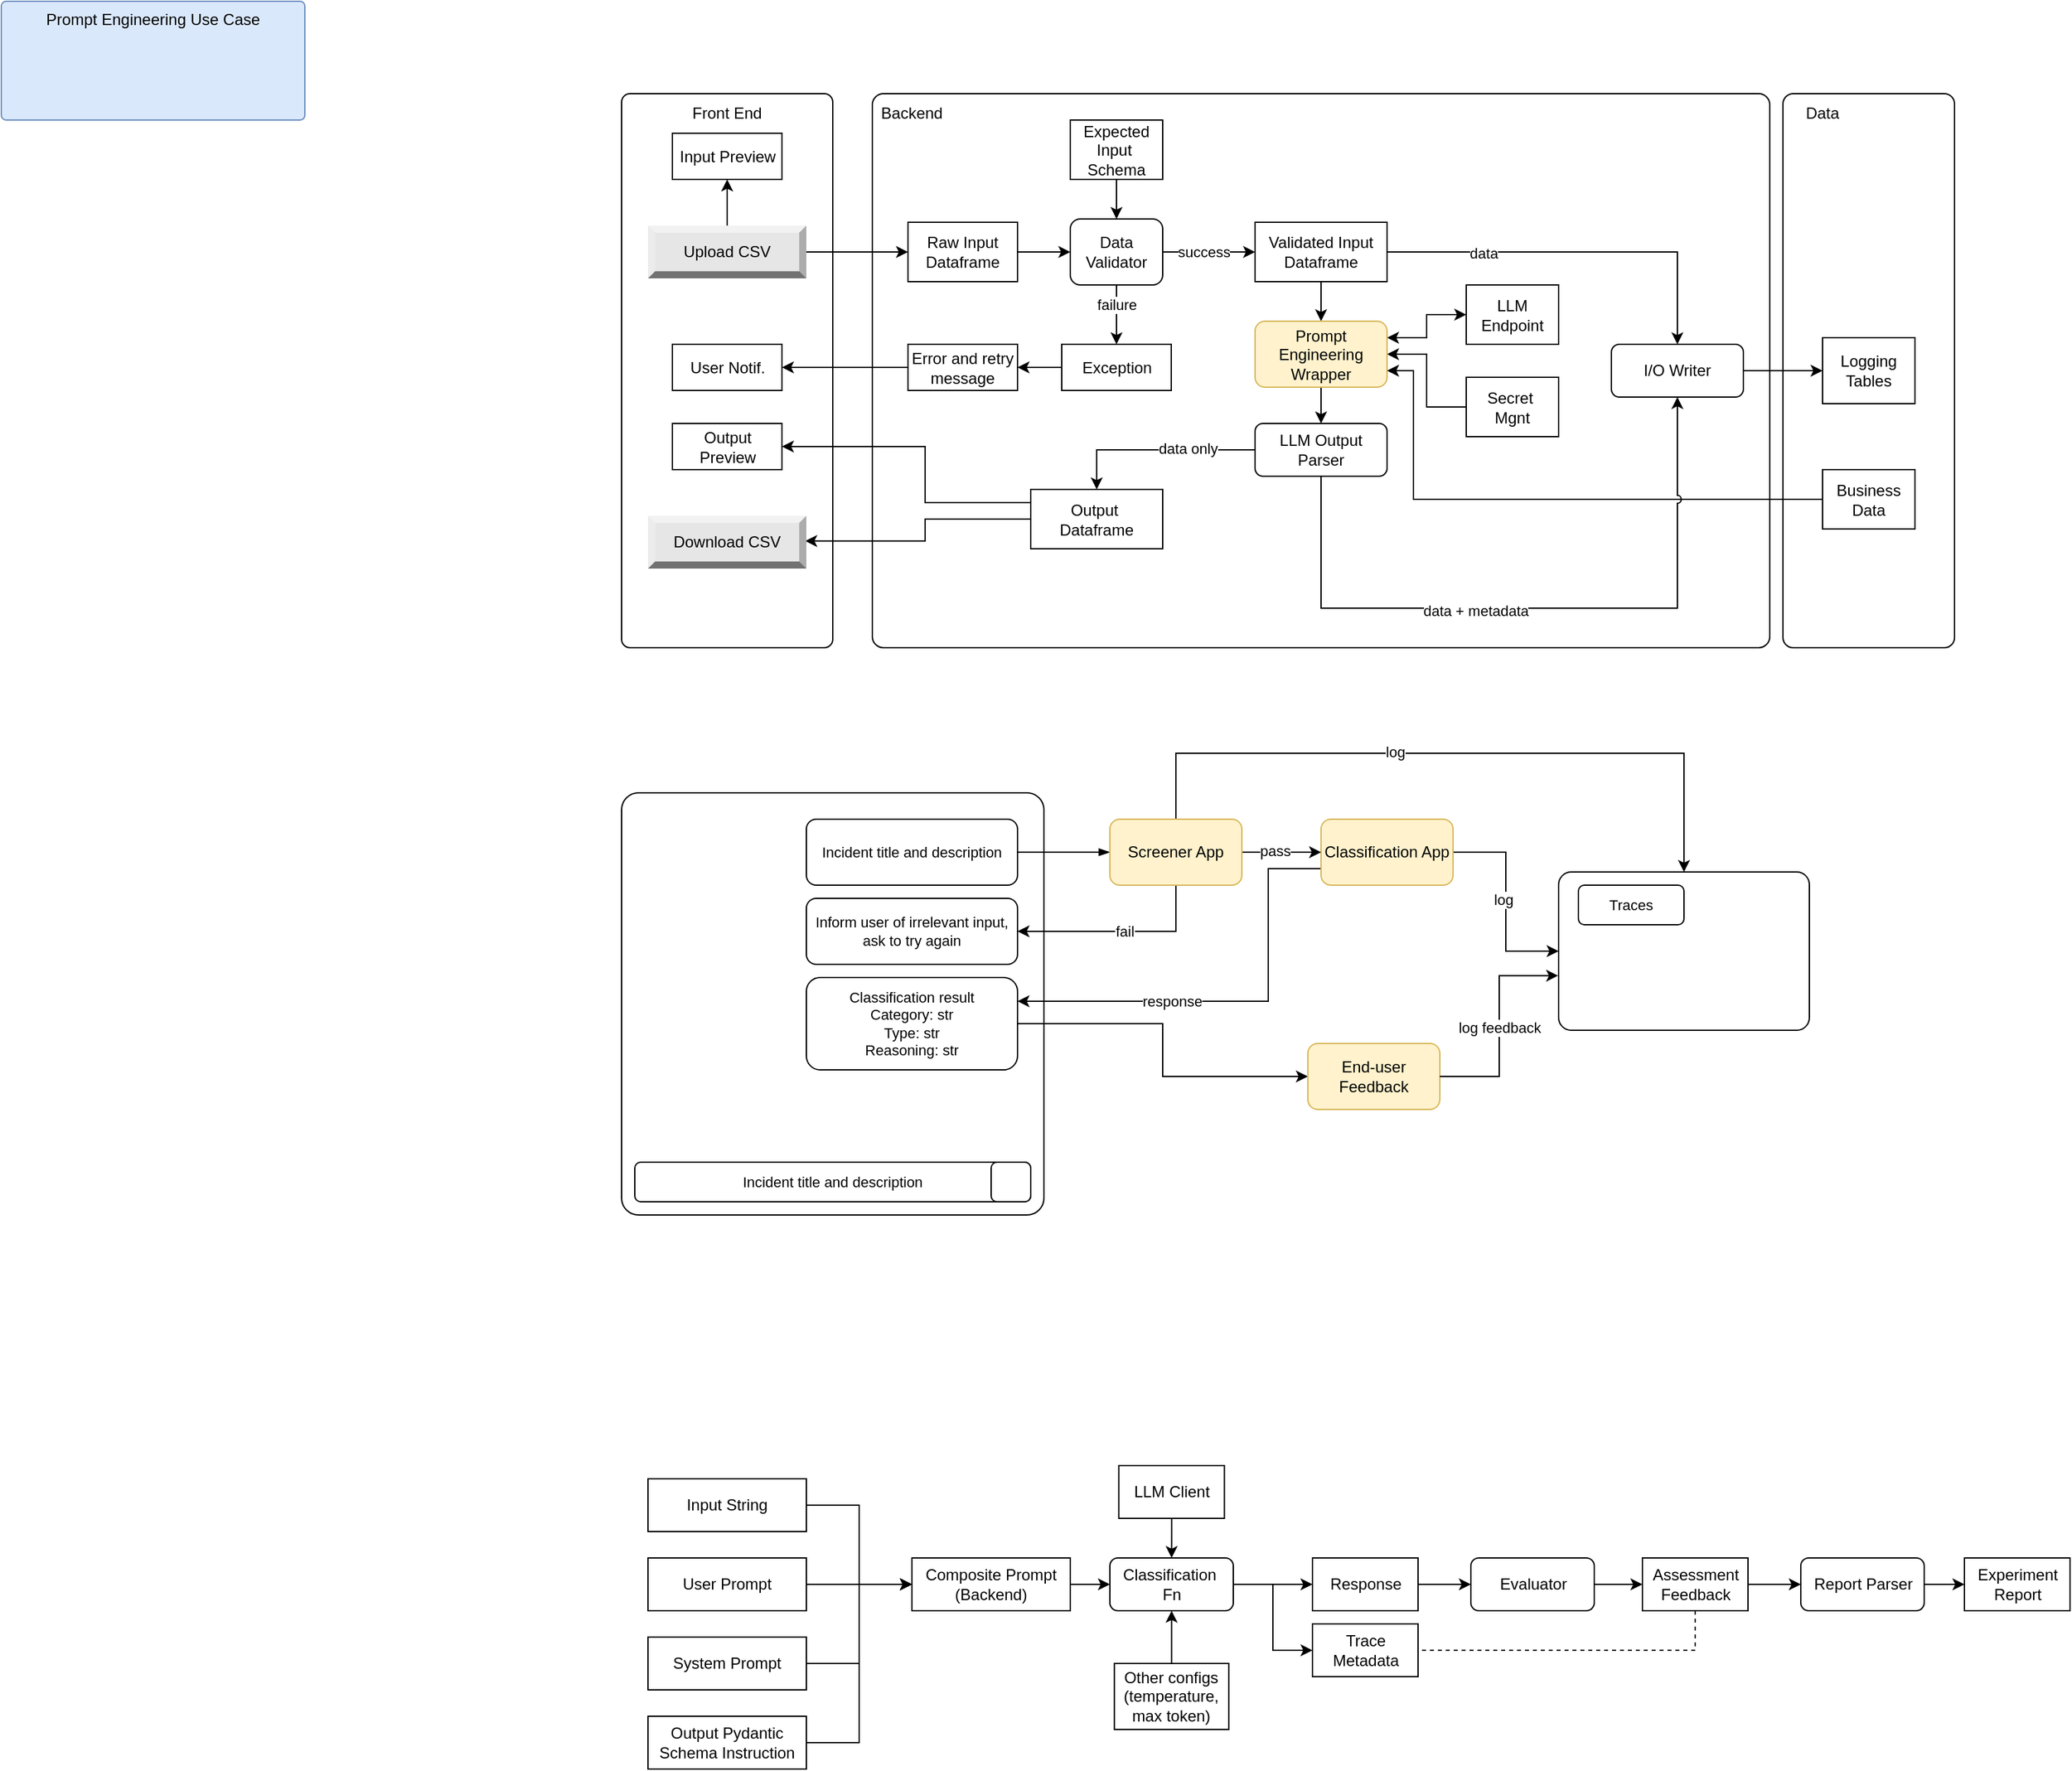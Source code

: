 <mxfile version="27.2.0" pages="2">
  <diagram name="gims-classification" id="yE16xMdfLCays2aU9v3c">
    <mxGraphModel dx="1088" dy="615" grid="1" gridSize="10" guides="1" tooltips="1" connect="1" arrows="1" fold="1" page="1" pageScale="1" pageWidth="1654" pageHeight="1169" math="0" shadow="0">
      <root>
        <mxCell id="0" />
        <mxCell id="1" parent="0" />
        <mxCell id="rxSAj68sfvyTgOexhZe--53" value="" style="rounded=1;whiteSpace=wrap;html=1;arcSize=6;" parent="1" vertex="1">
          <mxGeometry x="1390" y="150" width="130" height="420" as="geometry" />
        </mxCell>
        <mxCell id="rxSAj68sfvyTgOexhZe--52" value="" style="rounded=1;whiteSpace=wrap;html=1;arcSize=2;" parent="1" vertex="1">
          <mxGeometry x="700" y="150" width="680" height="420" as="geometry" />
        </mxCell>
        <mxCell id="rxSAj68sfvyTgOexhZe--1" value="" style="rounded=1;whiteSpace=wrap;html=1;arcSize=4;" parent="1" vertex="1">
          <mxGeometry x="510" y="150" width="160" height="420" as="geometry" />
        </mxCell>
        <mxCell id="rxSAj68sfvyTgOexhZe--6" style="edgeStyle=orthogonalEdgeStyle;rounded=0;orthogonalLoop=1;jettySize=auto;html=1;entryX=0;entryY=0.5;entryDx=0;entryDy=0;" parent="1" source="rxSAj68sfvyTgOexhZe--3" target="rxSAj68sfvyTgOexhZe--4" edge="1">
          <mxGeometry relative="1" as="geometry" />
        </mxCell>
        <mxCell id="rxSAj68sfvyTgOexhZe--38" style="edgeStyle=orthogonalEdgeStyle;rounded=0;orthogonalLoop=1;jettySize=auto;html=1;entryX=0.5;entryY=1;entryDx=0;entryDy=0;" parent="1" source="rxSAj68sfvyTgOexhZe--3" target="rxSAj68sfvyTgOexhZe--37" edge="1">
          <mxGeometry relative="1" as="geometry" />
        </mxCell>
        <mxCell id="rxSAj68sfvyTgOexhZe--3" value="Upload CSV" style="labelPosition=center;verticalLabelPosition=middle;align=center;html=1;shape=mxgraph.basic.shaded_button;dx=5.41;fillColor=#E6E6E6;strokeColor=none;whiteSpace=wrap;" parent="1" vertex="1">
          <mxGeometry x="530" y="250" width="120" height="40" as="geometry" />
        </mxCell>
        <mxCell id="rxSAj68sfvyTgOexhZe--7" style="edgeStyle=orthogonalEdgeStyle;rounded=0;orthogonalLoop=1;jettySize=auto;html=1;" parent="1" source="rxSAj68sfvyTgOexhZe--4" target="rxSAj68sfvyTgOexhZe--5" edge="1">
          <mxGeometry relative="1" as="geometry" />
        </mxCell>
        <mxCell id="rxSAj68sfvyTgOexhZe--4" value="Raw Input&lt;div&gt;Dataframe&lt;/div&gt;" style="rounded=0;whiteSpace=wrap;html=1;" parent="1" vertex="1">
          <mxGeometry x="727" y="247.5" width="83" height="45" as="geometry" />
        </mxCell>
        <mxCell id="rxSAj68sfvyTgOexhZe--9" style="edgeStyle=orthogonalEdgeStyle;rounded=0;orthogonalLoop=1;jettySize=auto;html=1;entryX=0;entryY=0.5;entryDx=0;entryDy=0;" parent="1" source="rxSAj68sfvyTgOexhZe--5" target="rxSAj68sfvyTgOexhZe--8" edge="1">
          <mxGeometry relative="1" as="geometry" />
        </mxCell>
        <mxCell id="rxSAj68sfvyTgOexhZe--17" value="success" style="edgeLabel;html=1;align=center;verticalAlign=middle;resizable=0;points=[];" parent="rxSAj68sfvyTgOexhZe--9" vertex="1" connectable="0">
          <mxGeometry x="-0.11" relative="1" as="geometry">
            <mxPoint as="offset" />
          </mxGeometry>
        </mxCell>
        <mxCell id="rxSAj68sfvyTgOexhZe--11" style="edgeStyle=orthogonalEdgeStyle;rounded=0;orthogonalLoop=1;jettySize=auto;html=1;entryX=0.5;entryY=0;entryDx=0;entryDy=0;" parent="1" source="rxSAj68sfvyTgOexhZe--5" target="rxSAj68sfvyTgOexhZe--10" edge="1">
          <mxGeometry relative="1" as="geometry" />
        </mxCell>
        <mxCell id="rxSAj68sfvyTgOexhZe--18" value="failure" style="edgeLabel;html=1;align=center;verticalAlign=middle;resizable=0;points=[];" parent="rxSAj68sfvyTgOexhZe--11" vertex="1" connectable="0">
          <mxGeometry x="-0.365" relative="1" as="geometry">
            <mxPoint as="offset" />
          </mxGeometry>
        </mxCell>
        <mxCell id="rxSAj68sfvyTgOexhZe--5" value="Data Validator" style="rounded=1;whiteSpace=wrap;html=1;" parent="1" vertex="1">
          <mxGeometry x="850" y="245" width="70" height="50" as="geometry" />
        </mxCell>
        <mxCell id="rxSAj68sfvyTgOexhZe--20" style="edgeStyle=orthogonalEdgeStyle;rounded=0;orthogonalLoop=1;jettySize=auto;html=1;entryX=0.5;entryY=0;entryDx=0;entryDy=0;" parent="1" source="rxSAj68sfvyTgOexhZe--8" target="rxSAj68sfvyTgOexhZe--24" edge="1">
          <mxGeometry relative="1" as="geometry">
            <mxPoint x="1040" y="320" as="targetPoint" />
          </mxGeometry>
        </mxCell>
        <mxCell id="rxSAj68sfvyTgOexhZe--46" style="edgeStyle=orthogonalEdgeStyle;rounded=0;orthogonalLoop=1;jettySize=auto;html=1;entryX=0.5;entryY=0;entryDx=0;entryDy=0;" parent="1" source="rxSAj68sfvyTgOexhZe--8" target="rxSAj68sfvyTgOexhZe--41" edge="1">
          <mxGeometry relative="1" as="geometry">
            <mxPoint x="1170" y="270" as="targetPoint" />
          </mxGeometry>
        </mxCell>
        <mxCell id="rxSAj68sfvyTgOexhZe--51" value="data" style="edgeLabel;html=1;align=center;verticalAlign=middle;resizable=0;points=[];" parent="rxSAj68sfvyTgOexhZe--46" vertex="1" connectable="0">
          <mxGeometry x="-0.496" y="-1" relative="1" as="geometry">
            <mxPoint as="offset" />
          </mxGeometry>
        </mxCell>
        <mxCell id="rxSAj68sfvyTgOexhZe--8" value="Validated Input Dataframe" style="rounded=0;whiteSpace=wrap;html=1;" parent="1" vertex="1">
          <mxGeometry x="990" y="247.5" width="100" height="45" as="geometry" />
        </mxCell>
        <mxCell id="rxSAj68sfvyTgOexhZe--13" style="edgeStyle=orthogonalEdgeStyle;rounded=0;orthogonalLoop=1;jettySize=auto;html=1;" parent="1" source="rxSAj68sfvyTgOexhZe--10" target="rxSAj68sfvyTgOexhZe--58" edge="1">
          <mxGeometry relative="1" as="geometry" />
        </mxCell>
        <mxCell id="rxSAj68sfvyTgOexhZe--10" value="Exception" style="rounded=0;whiteSpace=wrap;html=1;" parent="1" vertex="1">
          <mxGeometry x="843.5" y="340" width="83" height="35" as="geometry" />
        </mxCell>
        <mxCell id="rxSAj68sfvyTgOexhZe--12" value="User Notif." style="rounded=0;whiteSpace=wrap;html=1;" parent="1" vertex="1">
          <mxGeometry x="548.5" y="340" width="83" height="35" as="geometry" />
        </mxCell>
        <mxCell id="rxSAj68sfvyTgOexhZe--16" style="edgeStyle=orthogonalEdgeStyle;rounded=0;orthogonalLoop=1;jettySize=auto;html=1;entryX=0.5;entryY=0;entryDx=0;entryDy=0;" parent="1" source="rxSAj68sfvyTgOexhZe--15" target="rxSAj68sfvyTgOexhZe--5" edge="1">
          <mxGeometry relative="1" as="geometry" />
        </mxCell>
        <mxCell id="rxSAj68sfvyTgOexhZe--15" value="Expected Input&amp;nbsp;&lt;div&gt;Schema&lt;/div&gt;" style="rounded=0;whiteSpace=wrap;html=1;" parent="1" vertex="1">
          <mxGeometry x="850" y="170" width="70" height="45" as="geometry" />
        </mxCell>
        <mxCell id="rxSAj68sfvyTgOexhZe--21" value="LLM Endpoint" style="rounded=0;whiteSpace=wrap;html=1;" parent="1" vertex="1">
          <mxGeometry x="1150" y="295" width="70" height="45" as="geometry" />
        </mxCell>
        <mxCell id="rxSAj68sfvyTgOexhZe--22" value="Secret&amp;nbsp;&lt;div&gt;Mgnt&lt;/div&gt;" style="rounded=0;whiteSpace=wrap;html=1;" parent="1" vertex="1">
          <mxGeometry x="1150" y="365" width="70" height="45" as="geometry" />
        </mxCell>
        <mxCell id="rxSAj68sfvyTgOexhZe--25" style="edgeStyle=orthogonalEdgeStyle;rounded=0;orthogonalLoop=1;jettySize=auto;html=1;entryX=0;entryY=0.5;entryDx=0;entryDy=0;startArrow=classic;startFill=1;exitX=1;exitY=0.25;exitDx=0;exitDy=0;" parent="1" source="rxSAj68sfvyTgOexhZe--24" target="rxSAj68sfvyTgOexhZe--21" edge="1">
          <mxGeometry relative="1" as="geometry" />
        </mxCell>
        <mxCell id="rxSAj68sfvyTgOexhZe--29" style="edgeStyle=orthogonalEdgeStyle;rounded=0;orthogonalLoop=1;jettySize=auto;html=1;entryX=0;entryY=0.5;entryDx=0;entryDy=0;startArrow=classic;startFill=1;endArrow=none;endFill=0;" parent="1" source="rxSAj68sfvyTgOexhZe--24" target="rxSAj68sfvyTgOexhZe--22" edge="1">
          <mxGeometry relative="1" as="geometry" />
        </mxCell>
        <mxCell id="rxSAj68sfvyTgOexhZe--31" style="edgeStyle=orthogonalEdgeStyle;rounded=0;orthogonalLoop=1;jettySize=auto;html=1;" parent="1" source="rxSAj68sfvyTgOexhZe--24" target="rxSAj68sfvyTgOexhZe--43" edge="1">
          <mxGeometry relative="1" as="geometry" />
        </mxCell>
        <mxCell id="rxSAj68sfvyTgOexhZe--24" value="Prompt Engineering Wrapper" style="rounded=1;whiteSpace=wrap;html=1;fillColor=#fff2cc;strokeColor=#d6b656;" parent="1" vertex="1">
          <mxGeometry x="990" y="322.5" width="100" height="50" as="geometry" />
        </mxCell>
        <mxCell id="rxSAj68sfvyTgOexhZe--28" style="edgeStyle=orthogonalEdgeStyle;rounded=0;orthogonalLoop=1;jettySize=auto;html=1;entryX=1;entryY=0.75;entryDx=0;entryDy=0;" parent="1" source="rxSAj68sfvyTgOexhZe--27" target="rxSAj68sfvyTgOexhZe--24" edge="1">
          <mxGeometry relative="1" as="geometry">
            <Array as="points">
              <mxPoint x="1110" y="458" />
              <mxPoint x="1110" y="360" />
            </Array>
          </mxGeometry>
        </mxCell>
        <mxCell id="rxSAj68sfvyTgOexhZe--27" value="Business Data" style="rounded=0;whiteSpace=wrap;html=1;" parent="1" vertex="1">
          <mxGeometry x="1420" y="435" width="70" height="45" as="geometry" />
        </mxCell>
        <mxCell id="rxSAj68sfvyTgOexhZe--33" style="edgeStyle=orthogonalEdgeStyle;rounded=0;orthogonalLoop=1;jettySize=auto;html=1;entryX=0.993;entryY=0.477;entryDx=0;entryDy=0;entryPerimeter=0;" parent="1" source="rxSAj68sfvyTgOexhZe--30" target="rxSAj68sfvyTgOexhZe--32" edge="1">
          <mxGeometry relative="1" as="geometry">
            <mxPoint x="790" y="460" as="targetPoint" />
            <Array as="points">
              <mxPoint x="740" y="473" />
              <mxPoint x="740" y="489" />
            </Array>
          </mxGeometry>
        </mxCell>
        <mxCell id="rxSAj68sfvyTgOexhZe--36" style="edgeStyle=orthogonalEdgeStyle;rounded=0;orthogonalLoop=1;jettySize=auto;html=1;entryX=1;entryY=0.5;entryDx=0;entryDy=0;" parent="1" source="rxSAj68sfvyTgOexhZe--30" target="rxSAj68sfvyTgOexhZe--35" edge="1">
          <mxGeometry relative="1" as="geometry">
            <Array as="points">
              <mxPoint x="740" y="460" />
              <mxPoint x="740" y="418" />
            </Array>
          </mxGeometry>
        </mxCell>
        <mxCell id="rxSAj68sfvyTgOexhZe--30" value="Output&amp;nbsp;&lt;div&gt;Dataframe&lt;/div&gt;" style="rounded=0;whiteSpace=wrap;html=1;" parent="1" vertex="1">
          <mxGeometry x="820" y="450" width="100" height="45" as="geometry" />
        </mxCell>
        <mxCell id="rxSAj68sfvyTgOexhZe--32" value="Download CSV" style="labelPosition=center;verticalLabelPosition=middle;align=center;html=1;shape=mxgraph.basic.shaded_button;dx=5.41;fillColor=#E6E6E6;strokeColor=none;whiteSpace=wrap;" parent="1" vertex="1">
          <mxGeometry x="530" y="470" width="120" height="40" as="geometry" />
        </mxCell>
        <mxCell id="rxSAj68sfvyTgOexhZe--35" value="Output Preview" style="rounded=0;whiteSpace=wrap;html=1;" parent="1" vertex="1">
          <mxGeometry x="548.5" y="400" width="83" height="35" as="geometry" />
        </mxCell>
        <mxCell id="rxSAj68sfvyTgOexhZe--37" value="Input Preview" style="rounded=0;whiteSpace=wrap;html=1;" parent="1" vertex="1">
          <mxGeometry x="548.5" y="180" width="83" height="35" as="geometry" />
        </mxCell>
        <mxCell id="rxSAj68sfvyTgOexhZe--39" value="Logging Tables" style="rounded=0;whiteSpace=wrap;html=1;" parent="1" vertex="1">
          <mxGeometry x="1420" y="335" width="70" height="50" as="geometry" />
        </mxCell>
        <mxCell id="rxSAj68sfvyTgOexhZe--48" style="edgeStyle=orthogonalEdgeStyle;rounded=0;orthogonalLoop=1;jettySize=auto;html=1;entryX=0;entryY=0.5;entryDx=0;entryDy=0;" parent="1" source="rxSAj68sfvyTgOexhZe--41" target="rxSAj68sfvyTgOexhZe--39" edge="1">
          <mxGeometry relative="1" as="geometry" />
        </mxCell>
        <mxCell id="rxSAj68sfvyTgOexhZe--41" value="I/O Writer" style="rounded=1;whiteSpace=wrap;html=1;" parent="1" vertex="1">
          <mxGeometry x="1260" y="340" width="100" height="40" as="geometry" />
        </mxCell>
        <mxCell id="rxSAj68sfvyTgOexhZe--44" value="" style="edgeStyle=orthogonalEdgeStyle;rounded=0;orthogonalLoop=1;jettySize=auto;html=1;jumpStyle=arc;" parent="1" source="rxSAj68sfvyTgOexhZe--43" target="rxSAj68sfvyTgOexhZe--41" edge="1">
          <mxGeometry relative="1" as="geometry">
            <Array as="points">
              <mxPoint x="1040" y="540" />
              <mxPoint x="1310" y="540" />
            </Array>
          </mxGeometry>
        </mxCell>
        <mxCell id="rxSAj68sfvyTgOexhZe--50" value="data + metadata" style="edgeLabel;html=1;align=center;verticalAlign=middle;resizable=0;points=[];" parent="rxSAj68sfvyTgOexhZe--44" vertex="1" connectable="0">
          <mxGeometry x="-0.182" y="-2" relative="1" as="geometry">
            <mxPoint as="offset" />
          </mxGeometry>
        </mxCell>
        <mxCell id="rxSAj68sfvyTgOexhZe--45" style="edgeStyle=orthogonalEdgeStyle;rounded=0;orthogonalLoop=1;jettySize=auto;html=1;entryX=0.5;entryY=0;entryDx=0;entryDy=0;exitX=0;exitY=0.5;exitDx=0;exitDy=0;" parent="1" source="rxSAj68sfvyTgOexhZe--43" target="rxSAj68sfvyTgOexhZe--30" edge="1">
          <mxGeometry relative="1" as="geometry" />
        </mxCell>
        <mxCell id="rxSAj68sfvyTgOexhZe--49" value="data only" style="edgeLabel;html=1;align=center;verticalAlign=middle;resizable=0;points=[];" parent="rxSAj68sfvyTgOexhZe--45" vertex="1" connectable="0">
          <mxGeometry x="-0.313" y="-1" relative="1" as="geometry">
            <mxPoint as="offset" />
          </mxGeometry>
        </mxCell>
        <mxCell id="rxSAj68sfvyTgOexhZe--43" value="LLM Output Parser" style="rounded=1;whiteSpace=wrap;html=1;" parent="1" vertex="1">
          <mxGeometry x="990" y="400" width="100" height="40" as="geometry" />
        </mxCell>
        <mxCell id="rxSAj68sfvyTgOexhZe--54" value="Front End" style="text;html=1;align=center;verticalAlign=middle;whiteSpace=wrap;rounded=0;" parent="1" vertex="1">
          <mxGeometry x="560" y="150" width="60" height="30" as="geometry" />
        </mxCell>
        <mxCell id="rxSAj68sfvyTgOexhZe--55" value="Backend" style="text;html=1;align=center;verticalAlign=middle;whiteSpace=wrap;rounded=0;" parent="1" vertex="1">
          <mxGeometry x="700" y="150" width="60" height="30" as="geometry" />
        </mxCell>
        <mxCell id="rxSAj68sfvyTgOexhZe--56" value="Data" style="text;html=1;align=center;verticalAlign=middle;whiteSpace=wrap;rounded=0;" parent="1" vertex="1">
          <mxGeometry x="1390" y="150" width="60" height="30" as="geometry" />
        </mxCell>
        <mxCell id="rxSAj68sfvyTgOexhZe--57" value="&lt;span class=&quot;fontstyle0&quot;&gt;Prompt Engineering Use Case&lt;/span&gt; &lt;br/&gt;&lt;br style=&quot;font-variant-numeric: normal; font-variant-east-asian: normal; font-variant-alternates: normal; font-variant-position: normal; font-variant-emoji: normal; line-height: normal; text-align: -webkit-auto; text-size-adjust: auto;&quot;&gt;&lt;div&gt;&lt;span class=&quot;fontstyle0&quot;&gt;&lt;br&gt;&lt;/span&gt;&lt;/div&gt;" style="rounded=1;whiteSpace=wrap;html=1;arcSize=4;fillColor=#dae8fc;strokeColor=#6c8ebf;verticalAlign=top;" parent="1" vertex="1">
          <mxGeometry x="40" y="80" width="230" height="90" as="geometry" />
        </mxCell>
        <mxCell id="rxSAj68sfvyTgOexhZe--59" style="edgeStyle=orthogonalEdgeStyle;rounded=0;orthogonalLoop=1;jettySize=auto;html=1;" parent="1" source="rxSAj68sfvyTgOexhZe--58" target="rxSAj68sfvyTgOexhZe--12" edge="1">
          <mxGeometry relative="1" as="geometry" />
        </mxCell>
        <mxCell id="rxSAj68sfvyTgOexhZe--58" value="Error and retry message" style="rounded=0;whiteSpace=wrap;html=1;" parent="1" vertex="1">
          <mxGeometry x="727" y="340" width="83" height="35" as="geometry" />
        </mxCell>
        <mxCell id="LbE9Ai2e66zHv5QUQcwt-1" value="" style="rounded=1;whiteSpace=wrap;html=1;arcSize=4;" parent="1" vertex="1">
          <mxGeometry x="510" y="680" width="320" height="320" as="geometry" />
        </mxCell>
        <mxCell id="LbE9Ai2e66zHv5QUQcwt-8" style="edgeStyle=orthogonalEdgeStyle;shape=connector;rounded=0;orthogonalLoop=1;jettySize=auto;html=1;entryX=0;entryY=0.5;entryDx=0;entryDy=0;strokeColor=default;align=center;verticalAlign=middle;fontFamily=Helvetica;fontSize=11;fontColor=default;labelBackgroundColor=default;endArrow=blockThin;endFill=1;" parent="1" source="LbE9Ai2e66zHv5QUQcwt-3" target="zJm6ujQApNEobkasvNWw-14" edge="1">
          <mxGeometry relative="1" as="geometry" />
        </mxCell>
        <mxCell id="LbE9Ai2e66zHv5QUQcwt-3" value="Incident title and description" style="rounded=1;whiteSpace=wrap;html=1;fontFamily=Helvetica;fontSize=11;fontColor=default;labelBackgroundColor=default;" parent="1" vertex="1">
          <mxGeometry x="650" y="700" width="160" height="50" as="geometry" />
        </mxCell>
        <mxCell id="LbE9Ai2e66zHv5QUQcwt-13" style="edgeStyle=orthogonalEdgeStyle;shape=connector;rounded=0;orthogonalLoop=1;jettySize=auto;html=1;strokeColor=default;align=center;verticalAlign=middle;fontFamily=Helvetica;fontSize=11;fontColor=default;labelBackgroundColor=default;endArrow=classic;endFill=1;exitX=1;exitY=0.5;exitDx=0;exitDy=0;startArrow=none;startFill=0;" parent="1" source="LbE9Ai2e66zHv5QUQcwt-6" target="LbE9Ai2e66zHv5QUQcwt-12" edge="1">
          <mxGeometry relative="1" as="geometry" />
        </mxCell>
        <mxCell id="zJm6ujQApNEobkasvNWw-1" value="log" style="edgeLabel;html=1;align=center;verticalAlign=middle;resizable=0;points=[];fontFamily=Helvetica;fontSize=11;fontColor=default;labelBackgroundColor=default;" parent="LbE9Ai2e66zHv5QUQcwt-13" vertex="1" connectable="0">
          <mxGeometry x="-0.029" y="-2" relative="1" as="geometry">
            <mxPoint as="offset" />
          </mxGeometry>
        </mxCell>
        <mxCell id="zJm6ujQApNEobkasvNWw-3" style="edgeStyle=orthogonalEdgeStyle;shape=connector;rounded=0;orthogonalLoop=1;jettySize=auto;html=1;entryX=1;entryY=0.25;entryDx=0;entryDy=0;strokeColor=default;align=center;verticalAlign=middle;fontFamily=Helvetica;fontSize=11;fontColor=default;labelBackgroundColor=default;endArrow=classic;endFill=1;exitX=0;exitY=0.75;exitDx=0;exitDy=0;" parent="1" source="LbE9Ai2e66zHv5QUQcwt-6" target="zJm6ujQApNEobkasvNWw-2" edge="1">
          <mxGeometry relative="1" as="geometry">
            <Array as="points">
              <mxPoint x="1000" y="738" />
              <mxPoint x="1000" y="838" />
              <mxPoint x="810" y="838" />
            </Array>
          </mxGeometry>
        </mxCell>
        <mxCell id="zJm6ujQApNEobkasvNWw-24" value="response" style="edgeLabel;html=1;align=center;verticalAlign=middle;resizable=0;points=[];fontFamily=Helvetica;fontSize=11;fontColor=default;labelBackgroundColor=default;" parent="zJm6ujQApNEobkasvNWw-3" vertex="1" connectable="0">
          <mxGeometry x="0.29" relative="1" as="geometry">
            <mxPoint as="offset" />
          </mxGeometry>
        </mxCell>
        <mxCell id="LbE9Ai2e66zHv5QUQcwt-6" value="Classification App" style="rounded=1;whiteSpace=wrap;html=1;fillColor=#fff2cc;strokeColor=#d6b656;" parent="1" vertex="1">
          <mxGeometry x="1040" y="700" width="100" height="50" as="geometry" />
        </mxCell>
        <mxCell id="LbE9Ai2e66zHv5QUQcwt-12" value="" style="rounded=1;whiteSpace=wrap;html=1;fontFamily=Helvetica;fontSize=11;fontColor=default;labelBackgroundColor=default;arcSize=8;" parent="1" vertex="1">
          <mxGeometry x="1220" y="740" width="190" height="120" as="geometry" />
        </mxCell>
        <mxCell id="LbE9Ai2e66zHv5QUQcwt-14" value="Traces" style="rounded=1;whiteSpace=wrap;html=1;fontFamily=Helvetica;fontSize=11;fontColor=default;labelBackgroundColor=default;" parent="1" vertex="1">
          <mxGeometry x="1235" y="750" width="80" height="30" as="geometry" />
        </mxCell>
        <mxCell id="zJm6ujQApNEobkasvNWw-23" style="edgeStyle=orthogonalEdgeStyle;shape=connector;rounded=0;orthogonalLoop=1;jettySize=auto;html=1;entryX=0;entryY=0.5;entryDx=0;entryDy=0;strokeColor=default;align=center;verticalAlign=middle;fontFamily=Helvetica;fontSize=11;fontColor=default;labelBackgroundColor=default;endArrow=classic;endFill=1;" parent="1" source="zJm6ujQApNEobkasvNWw-2" target="zJm6ujQApNEobkasvNWw-6" edge="1">
          <mxGeometry relative="1" as="geometry" />
        </mxCell>
        <mxCell id="zJm6ujQApNEobkasvNWw-2" value="Classification result&lt;div&gt;Category: str&lt;/div&gt;&lt;div&gt;Type: str&lt;/div&gt;&lt;div&gt;Reasoning: str&lt;/div&gt;" style="rounded=1;whiteSpace=wrap;html=1;fontFamily=Helvetica;fontSize=11;fontColor=default;labelBackgroundColor=default;" parent="1" vertex="1">
          <mxGeometry x="650" y="820" width="160" height="70" as="geometry" />
        </mxCell>
        <mxCell id="zJm6ujQApNEobkasvNWw-4" value="" style="shape=image;html=1;verticalAlign=top;verticalLabelPosition=bottom;labelBackgroundColor=#ffffff;imageAspect=0;aspect=fixed;image=https://cdn1.iconfinder.com/data/icons/material-core/22/thumb-up-128.png;fontFamily=Helvetica;fontSize=11;fontColor=default;" parent="1" vertex="1">
          <mxGeometry x="750" y="900" width="18" height="18" as="geometry" />
        </mxCell>
        <mxCell id="zJm6ujQApNEobkasvNWw-5" value="" style="shape=image;html=1;verticalAlign=top;verticalLabelPosition=bottom;labelBackgroundColor=#ffffff;imageAspect=0;aspect=fixed;image=https://cdn1.iconfinder.com/data/icons/material-core/22/thumb-down-128.png;fontFamily=Helvetica;fontSize=11;fontColor=#FF0000;" parent="1" vertex="1">
          <mxGeometry x="780" y="900" width="20" height="20" as="geometry" />
        </mxCell>
        <mxCell id="zJm6ujQApNEobkasvNWw-6" value="End-user Feedback" style="rounded=1;whiteSpace=wrap;html=1;fillColor=#fff2cc;strokeColor=#d6b656;" parent="1" vertex="1">
          <mxGeometry x="1030" y="870" width="100" height="50" as="geometry" />
        </mxCell>
        <mxCell id="zJm6ujQApNEobkasvNWw-9" style="edgeStyle=orthogonalEdgeStyle;shape=connector;rounded=0;orthogonalLoop=1;jettySize=auto;html=1;entryX=-0.002;entryY=0.655;entryDx=0;entryDy=0;entryPerimeter=0;strokeColor=default;align=center;verticalAlign=middle;fontFamily=Helvetica;fontSize=11;fontColor=default;labelBackgroundColor=default;endArrow=classic;endFill=1;" parent="1" source="zJm6ujQApNEobkasvNWw-6" target="LbE9Ai2e66zHv5QUQcwt-12" edge="1">
          <mxGeometry relative="1" as="geometry" />
        </mxCell>
        <mxCell id="zJm6ujQApNEobkasvNWw-25" value="log feedback" style="edgeLabel;html=1;align=center;verticalAlign=middle;resizable=0;points=[];fontFamily=Helvetica;fontSize=11;fontColor=default;labelBackgroundColor=default;" parent="zJm6ujQApNEobkasvNWw-9" vertex="1" connectable="0">
          <mxGeometry x="-0.013" relative="1" as="geometry">
            <mxPoint as="offset" />
          </mxGeometry>
        </mxCell>
        <mxCell id="zJm6ujQApNEobkasvNWw-11" value="Incident title and description" style="rounded=1;whiteSpace=wrap;html=1;fontFamily=Helvetica;fontSize=11;fontColor=default;labelBackgroundColor=default;" parent="1" vertex="1">
          <mxGeometry x="520" y="960" width="300" height="30" as="geometry" />
        </mxCell>
        <mxCell id="zJm6ujQApNEobkasvNWw-12" value="" style="rounded=1;whiteSpace=wrap;html=1;fontFamily=Helvetica;fontSize=11;fontColor=default;labelBackgroundColor=default;" parent="1" vertex="1">
          <mxGeometry x="790" y="960" width="30" height="30" as="geometry" />
        </mxCell>
        <mxCell id="zJm6ujQApNEobkasvNWw-13" value="" style="shape=image;html=1;verticalAlign=top;verticalLabelPosition=bottom;labelBackgroundColor=#ffffff;imageAspect=0;aspect=fixed;image=https://cdn0.iconfinder.com/data/icons/evericons-24px-vol-1/24/send-128.png;fontFamily=Helvetica;fontSize=11;fontColor=default;" parent="1" vertex="1">
          <mxGeometry x="796" y="966" width="18" height="18" as="geometry" />
        </mxCell>
        <mxCell id="zJm6ujQApNEobkasvNWw-15" style="edgeStyle=orthogonalEdgeStyle;shape=connector;rounded=0;orthogonalLoop=1;jettySize=auto;html=1;entryX=0;entryY=0.5;entryDx=0;entryDy=0;strokeColor=default;align=center;verticalAlign=middle;fontFamily=Helvetica;fontSize=11;fontColor=default;labelBackgroundColor=default;endArrow=classic;endFill=1;" parent="1" source="zJm6ujQApNEobkasvNWw-14" target="LbE9Ai2e66zHv5QUQcwt-6" edge="1">
          <mxGeometry relative="1" as="geometry" />
        </mxCell>
        <mxCell id="zJm6ujQApNEobkasvNWw-20" value="pass" style="edgeLabel;html=1;align=center;verticalAlign=middle;resizable=0;points=[];fontFamily=Helvetica;fontSize=11;fontColor=default;labelBackgroundColor=default;" parent="zJm6ujQApNEobkasvNWw-15" vertex="1" connectable="0">
          <mxGeometry x="-0.188" y="1" relative="1" as="geometry">
            <mxPoint as="offset" />
          </mxGeometry>
        </mxCell>
        <mxCell id="zJm6ujQApNEobkasvNWw-17" style="edgeStyle=orthogonalEdgeStyle;shape=connector;rounded=0;orthogonalLoop=1;jettySize=auto;html=1;entryX=0.5;entryY=0;entryDx=0;entryDy=0;strokeColor=default;align=center;verticalAlign=middle;fontFamily=Helvetica;fontSize=11;fontColor=default;labelBackgroundColor=default;endArrow=classic;endFill=1;" parent="1" source="zJm6ujQApNEobkasvNWw-14" target="LbE9Ai2e66zHv5QUQcwt-12" edge="1">
          <mxGeometry relative="1" as="geometry">
            <Array as="points">
              <mxPoint x="930" y="650" />
              <mxPoint x="1315" y="650" />
            </Array>
          </mxGeometry>
        </mxCell>
        <mxCell id="zJm6ujQApNEobkasvNWw-18" value="log" style="edgeLabel;html=1;align=center;verticalAlign=middle;resizable=0;points=[];fontFamily=Helvetica;fontSize=11;fontColor=default;labelBackgroundColor=default;" parent="zJm6ujQApNEobkasvNWw-17" vertex="1" connectable="0">
          <mxGeometry x="-0.177" y="1" relative="1" as="geometry">
            <mxPoint as="offset" />
          </mxGeometry>
        </mxCell>
        <mxCell id="zJm6ujQApNEobkasvNWw-21" style="edgeStyle=orthogonalEdgeStyle;shape=connector;rounded=0;orthogonalLoop=1;jettySize=auto;html=1;entryX=1;entryY=0.5;entryDx=0;entryDy=0;strokeColor=default;align=center;verticalAlign=middle;fontFamily=Helvetica;fontSize=11;fontColor=default;labelBackgroundColor=default;endArrow=classic;endFill=1;" parent="1" source="zJm6ujQApNEobkasvNWw-14" target="zJm6ujQApNEobkasvNWw-19" edge="1">
          <mxGeometry relative="1" as="geometry">
            <Array as="points">
              <mxPoint x="930" y="785" />
            </Array>
          </mxGeometry>
        </mxCell>
        <mxCell id="zJm6ujQApNEobkasvNWw-22" value="fail" style="edgeLabel;html=1;align=center;verticalAlign=middle;resizable=0;points=[];fontFamily=Helvetica;fontSize=11;fontColor=default;labelBackgroundColor=default;" parent="zJm6ujQApNEobkasvNWw-21" vertex="1" connectable="0">
          <mxGeometry x="-0.045" relative="1" as="geometry">
            <mxPoint as="offset" />
          </mxGeometry>
        </mxCell>
        <mxCell id="zJm6ujQApNEobkasvNWw-14" value="Screener App" style="rounded=1;whiteSpace=wrap;html=1;fillColor=#fff2cc;strokeColor=#d6b656;" parent="1" vertex="1">
          <mxGeometry x="880" y="700" width="100" height="50" as="geometry" />
        </mxCell>
        <mxCell id="zJm6ujQApNEobkasvNWw-19" value="Inform user of irrelevant input, ask to try again" style="rounded=1;whiteSpace=wrap;html=1;fontFamily=Helvetica;fontSize=11;fontColor=default;labelBackgroundColor=default;" parent="1" vertex="1">
          <mxGeometry x="650" y="760" width="160" height="50" as="geometry" />
        </mxCell>
        <mxCell id="-MCMBk3sMWbBDVXIINuj-6" style="edgeStyle=orthogonalEdgeStyle;rounded=0;orthogonalLoop=1;jettySize=auto;html=1;entryX=0;entryY=0.5;entryDx=0;entryDy=0;" edge="1" parent="1" source="-MCMBk3sMWbBDVXIINuj-1" target="-MCMBk3sMWbBDVXIINuj-5">
          <mxGeometry relative="1" as="geometry" />
        </mxCell>
        <mxCell id="-MCMBk3sMWbBDVXIINuj-1" value="Input String" style="rounded=0;whiteSpace=wrap;html=1;" vertex="1" parent="1">
          <mxGeometry x="530" y="1200" width="120" height="40" as="geometry" />
        </mxCell>
        <mxCell id="-MCMBk3sMWbBDVXIINuj-7" style="edgeStyle=orthogonalEdgeStyle;rounded=0;orthogonalLoop=1;jettySize=auto;html=1;entryX=0;entryY=0.5;entryDx=0;entryDy=0;" edge="1" parent="1" source="-MCMBk3sMWbBDVXIINuj-2" target="-MCMBk3sMWbBDVXIINuj-5">
          <mxGeometry relative="1" as="geometry" />
        </mxCell>
        <mxCell id="-MCMBk3sMWbBDVXIINuj-2" value="User Prompt" style="rounded=0;whiteSpace=wrap;html=1;" vertex="1" parent="1">
          <mxGeometry x="530" y="1260" width="120" height="40" as="geometry" />
        </mxCell>
        <mxCell id="-MCMBk3sMWbBDVXIINuj-8" style="edgeStyle=orthogonalEdgeStyle;rounded=0;orthogonalLoop=1;jettySize=auto;html=1;entryX=0;entryY=0.5;entryDx=0;entryDy=0;" edge="1" parent="1" source="-MCMBk3sMWbBDVXIINuj-3" target="-MCMBk3sMWbBDVXIINuj-5">
          <mxGeometry relative="1" as="geometry" />
        </mxCell>
        <mxCell id="-MCMBk3sMWbBDVXIINuj-3" value="System Prompt" style="rounded=0;whiteSpace=wrap;html=1;" vertex="1" parent="1">
          <mxGeometry x="530" y="1320" width="120" height="40" as="geometry" />
        </mxCell>
        <mxCell id="-MCMBk3sMWbBDVXIINuj-9" style="edgeStyle=orthogonalEdgeStyle;rounded=0;orthogonalLoop=1;jettySize=auto;html=1;entryX=0;entryY=0.5;entryDx=0;entryDy=0;" edge="1" parent="1" source="-MCMBk3sMWbBDVXIINuj-4" target="-MCMBk3sMWbBDVXIINuj-5">
          <mxGeometry relative="1" as="geometry" />
        </mxCell>
        <mxCell id="-MCMBk3sMWbBDVXIINuj-4" value="Output Pydantic Schema Instruction" style="rounded=0;whiteSpace=wrap;html=1;" vertex="1" parent="1">
          <mxGeometry x="530" y="1380" width="120" height="40" as="geometry" />
        </mxCell>
        <mxCell id="-MCMBk3sMWbBDVXIINuj-11" style="edgeStyle=orthogonalEdgeStyle;rounded=0;orthogonalLoop=1;jettySize=auto;html=1;entryX=0;entryY=0.5;entryDx=0;entryDy=0;" edge="1" parent="1" source="-MCMBk3sMWbBDVXIINuj-5" target="-MCMBk3sMWbBDVXIINuj-12">
          <mxGeometry relative="1" as="geometry">
            <mxPoint x="880" y="1280" as="targetPoint" />
          </mxGeometry>
        </mxCell>
        <mxCell id="-MCMBk3sMWbBDVXIINuj-5" value="Composite Prompt&lt;div&gt;(Backend)&lt;/div&gt;" style="rounded=0;whiteSpace=wrap;html=1;" vertex="1" parent="1">
          <mxGeometry x="730" y="1260" width="120" height="40" as="geometry" />
        </mxCell>
        <mxCell id="-MCMBk3sMWbBDVXIINuj-14" style="edgeStyle=orthogonalEdgeStyle;rounded=0;orthogonalLoop=1;jettySize=auto;html=1;entryX=0;entryY=0.5;entryDx=0;entryDy=0;" edge="1" parent="1" source="-MCMBk3sMWbBDVXIINuj-12" target="-MCMBk3sMWbBDVXIINuj-13">
          <mxGeometry relative="1" as="geometry" />
        </mxCell>
        <mxCell id="-MCMBk3sMWbBDVXIINuj-16" style="edgeStyle=orthogonalEdgeStyle;rounded=0;orthogonalLoop=1;jettySize=auto;html=1;entryX=0;entryY=0.5;entryDx=0;entryDy=0;" edge="1" parent="1" source="-MCMBk3sMWbBDVXIINuj-12" target="-MCMBk3sMWbBDVXIINuj-15">
          <mxGeometry relative="1" as="geometry" />
        </mxCell>
        <mxCell id="-MCMBk3sMWbBDVXIINuj-12" value="Classification&amp;nbsp;&lt;div&gt;Fn&lt;/div&gt;" style="rounded=1;whiteSpace=wrap;html=1;" vertex="1" parent="1">
          <mxGeometry x="880" y="1260" width="93.5" height="40" as="geometry" />
        </mxCell>
        <mxCell id="-MCMBk3sMWbBDVXIINuj-19" style="edgeStyle=orthogonalEdgeStyle;rounded=0;orthogonalLoop=1;jettySize=auto;html=1;entryX=0;entryY=0.5;entryDx=0;entryDy=0;" edge="1" parent="1" source="-MCMBk3sMWbBDVXIINuj-13" target="-MCMBk3sMWbBDVXIINuj-18">
          <mxGeometry relative="1" as="geometry" />
        </mxCell>
        <mxCell id="-MCMBk3sMWbBDVXIINuj-13" value="Response" style="rounded=0;whiteSpace=wrap;html=1;" vertex="1" parent="1">
          <mxGeometry x="1033.5" y="1260" width="80" height="40" as="geometry" />
        </mxCell>
        <mxCell id="-MCMBk3sMWbBDVXIINuj-15" value="Trace Metadata" style="rounded=0;whiteSpace=wrap;html=1;" vertex="1" parent="1">
          <mxGeometry x="1033.5" y="1310" width="80" height="40" as="geometry" />
        </mxCell>
        <mxCell id="-MCMBk3sMWbBDVXIINuj-22" style="edgeStyle=orthogonalEdgeStyle;rounded=0;orthogonalLoop=1;jettySize=auto;html=1;entryX=0;entryY=0.5;entryDx=0;entryDy=0;" edge="1" parent="1" source="-MCMBk3sMWbBDVXIINuj-18" target="-MCMBk3sMWbBDVXIINuj-20">
          <mxGeometry relative="1" as="geometry" />
        </mxCell>
        <mxCell id="-MCMBk3sMWbBDVXIINuj-18" value="Evaluator" style="rounded=1;whiteSpace=wrap;html=1;" vertex="1" parent="1">
          <mxGeometry x="1153.5" y="1260" width="93.5" height="40" as="geometry" />
        </mxCell>
        <mxCell id="-MCMBk3sMWbBDVXIINuj-21" style="edgeStyle=orthogonalEdgeStyle;rounded=0;orthogonalLoop=1;jettySize=auto;html=1;entryX=1;entryY=0.5;entryDx=0;entryDy=0;dashed=1;endArrow=none;endFill=0;" edge="1" parent="1" source="-MCMBk3sMWbBDVXIINuj-20" target="-MCMBk3sMWbBDVXIINuj-15">
          <mxGeometry relative="1" as="geometry">
            <Array as="points">
              <mxPoint x="1323.5" y="1330" />
            </Array>
          </mxGeometry>
        </mxCell>
        <mxCell id="-MCMBk3sMWbBDVXIINuj-25" style="edgeStyle=orthogonalEdgeStyle;rounded=0;orthogonalLoop=1;jettySize=auto;html=1;entryX=0;entryY=0.5;entryDx=0;entryDy=0;" edge="1" parent="1" source="-MCMBk3sMWbBDVXIINuj-20" target="-MCMBk3sMWbBDVXIINuj-23">
          <mxGeometry relative="1" as="geometry" />
        </mxCell>
        <mxCell id="-MCMBk3sMWbBDVXIINuj-20" value="Assessment Feedback" style="rounded=0;whiteSpace=wrap;html=1;" vertex="1" parent="1">
          <mxGeometry x="1283.5" y="1260" width="80" height="40" as="geometry" />
        </mxCell>
        <mxCell id="-MCMBk3sMWbBDVXIINuj-26" style="edgeStyle=orthogonalEdgeStyle;rounded=0;orthogonalLoop=1;jettySize=auto;html=1;entryX=0;entryY=0.5;entryDx=0;entryDy=0;" edge="1" parent="1" source="-MCMBk3sMWbBDVXIINuj-23" target="-MCMBk3sMWbBDVXIINuj-24">
          <mxGeometry relative="1" as="geometry" />
        </mxCell>
        <mxCell id="-MCMBk3sMWbBDVXIINuj-23" value="Report Parser" style="rounded=1;whiteSpace=wrap;html=1;" vertex="1" parent="1">
          <mxGeometry x="1403.5" y="1260" width="93.5" height="40" as="geometry" />
        </mxCell>
        <mxCell id="-MCMBk3sMWbBDVXIINuj-24" value="Experiment Report" style="rounded=0;whiteSpace=wrap;html=1;" vertex="1" parent="1">
          <mxGeometry x="1527.5" y="1260" width="80" height="40" as="geometry" />
        </mxCell>
        <mxCell id="-MCMBk3sMWbBDVXIINuj-29" style="edgeStyle=orthogonalEdgeStyle;rounded=0;orthogonalLoop=1;jettySize=auto;html=1;entryX=0.5;entryY=0;entryDx=0;entryDy=0;" edge="1" parent="1" source="-MCMBk3sMWbBDVXIINuj-28" target="-MCMBk3sMWbBDVXIINuj-12">
          <mxGeometry relative="1" as="geometry" />
        </mxCell>
        <mxCell id="-MCMBk3sMWbBDVXIINuj-28" value="LLM Client" style="rounded=0;whiteSpace=wrap;html=1;" vertex="1" parent="1">
          <mxGeometry x="886.75" y="1190" width="80" height="40" as="geometry" />
        </mxCell>
        <mxCell id="-MCMBk3sMWbBDVXIINuj-31" style="edgeStyle=orthogonalEdgeStyle;rounded=0;orthogonalLoop=1;jettySize=auto;html=1;entryX=0.5;entryY=1;entryDx=0;entryDy=0;" edge="1" parent="1" source="-MCMBk3sMWbBDVXIINuj-30" target="-MCMBk3sMWbBDVXIINuj-12">
          <mxGeometry relative="1" as="geometry" />
        </mxCell>
        <mxCell id="-MCMBk3sMWbBDVXIINuj-30" value="Other configs (temperature, max token)" style="rounded=0;whiteSpace=wrap;html=1;" vertex="1" parent="1">
          <mxGeometry x="883.37" y="1340" width="86.75" height="50" as="geometry" />
        </mxCell>
      </root>
    </mxGraphModel>
  </diagram>
  <diagram id="d179B_yppHLe4lyh9erR" name="mlflow-genai">
    <mxGraphModel dx="1147" dy="544" grid="1" gridSize="10" guides="1" tooltips="1" connect="1" arrows="1" fold="1" page="1" pageScale="1" pageWidth="1654" pageHeight="1169" math="0" shadow="0">
      <root>
        <mxCell id="0" />
        <mxCell id="1" parent="0" />
        <mxCell id="9kzrK-drlzXipjEnNl-j-6" style="edgeStyle=orthogonalEdgeStyle;rounded=0;orthogonalLoop=1;jettySize=auto;html=1;exitX=0.5;exitY=1;exitDx=0;exitDy=0;endArrow=none;endFill=0;" parent="1" source="9kzrK-drlzXipjEnNl-j-1" target="9kzrK-drlzXipjEnNl-j-2" edge="1">
          <mxGeometry relative="1" as="geometry" />
        </mxCell>
        <mxCell id="9kzrK-drlzXipjEnNl-j-9" style="edgeStyle=orthogonalEdgeStyle;rounded=0;orthogonalLoop=1;jettySize=auto;html=1;entryX=0.5;entryY=0;entryDx=0;entryDy=0;exitX=0.5;exitY=1;exitDx=0;exitDy=0;endArrow=none;endFill=0;" parent="1" source="9kzrK-drlzXipjEnNl-j-1" target="9kzrK-drlzXipjEnNl-j-5" edge="1">
          <mxGeometry relative="1" as="geometry" />
        </mxCell>
        <mxCell id="9kzrK-drlzXipjEnNl-j-64" style="edgeStyle=orthogonalEdgeStyle;shape=connector;rounded=0;orthogonalLoop=1;jettySize=auto;html=1;strokeColor=default;align=center;verticalAlign=middle;fontFamily=Helvetica;fontSize=11;fontColor=default;labelBackgroundColor=default;endArrow=none;endFill=0;" parent="1" source="9kzrK-drlzXipjEnNl-j-1" target="9kzrK-drlzXipjEnNl-j-3" edge="1">
          <mxGeometry relative="1" as="geometry">
            <Array as="points">
              <mxPoint x="720" y="110" />
              <mxPoint x="940" y="110" />
            </Array>
          </mxGeometry>
        </mxCell>
        <mxCell id="9kzrK-drlzXipjEnNl-j-65" style="edgeStyle=orthogonalEdgeStyle;shape=connector;rounded=0;orthogonalLoop=1;jettySize=auto;html=1;entryX=0.5;entryY=0;entryDx=0;entryDy=0;strokeColor=default;align=center;verticalAlign=middle;fontFamily=Helvetica;fontSize=11;fontColor=default;labelBackgroundColor=default;endArrow=none;endFill=0;" parent="1" source="9kzrK-drlzXipjEnNl-j-1" target="9kzrK-drlzXipjEnNl-j-4" edge="1">
          <mxGeometry relative="1" as="geometry">
            <Array as="points">
              <mxPoint x="720" y="110" />
              <mxPoint x="150" y="110" />
            </Array>
          </mxGeometry>
        </mxCell>
        <mxCell id="9kzrK-drlzXipjEnNl-j-1" value="Experiment" style="rounded=1;whiteSpace=wrap;html=1;" parent="1" vertex="1">
          <mxGeometry x="660" y="50" width="120" height="40" as="geometry" />
        </mxCell>
        <mxCell id="9kzrK-drlzXipjEnNl-j-2" value="Observability Data" style="rounded=1;whiteSpace=wrap;html=1;" parent="1" vertex="1">
          <mxGeometry x="420" y="130" width="120" height="40" as="geometry" />
        </mxCell>
        <mxCell id="9kzrK-drlzXipjEnNl-j-44" style="edgeStyle=orthogonalEdgeStyle;shape=connector;rounded=0;orthogonalLoop=1;jettySize=auto;html=1;entryX=0.5;entryY=0;entryDx=0;entryDy=0;strokeColor=default;align=center;verticalAlign=middle;fontFamily=Helvetica;fontSize=11;fontColor=default;labelBackgroundColor=default;endArrow=none;endFill=0;" parent="1" source="9kzrK-drlzXipjEnNl-j-3" target="9kzrK-drlzXipjEnNl-j-30" edge="1">
          <mxGeometry relative="1" as="geometry">
            <Array as="points">
              <mxPoint x="940" y="200" />
              <mxPoint x="1020" y="200" />
            </Array>
          </mxGeometry>
        </mxCell>
        <mxCell id="9kzrK-drlzXipjEnNl-j-45" style="edgeStyle=orthogonalEdgeStyle;shape=connector;rounded=0;orthogonalLoop=1;jettySize=auto;html=1;entryX=0.5;entryY=0;entryDx=0;entryDy=0;strokeColor=default;align=center;verticalAlign=middle;fontFamily=Helvetica;fontSize=11;fontColor=default;labelBackgroundColor=default;endArrow=none;endFill=0;" parent="1" source="9kzrK-drlzXipjEnNl-j-3" target="9kzrK-drlzXipjEnNl-j-43" edge="1">
          <mxGeometry relative="1" as="geometry">
            <Array as="points">
              <mxPoint x="940" y="200" />
              <mxPoint x="880" y="200" />
            </Array>
          </mxGeometry>
        </mxCell>
        <mxCell id="9kzrK-drlzXipjEnNl-j-3" value="Evaluation Data" style="rounded=1;whiteSpace=wrap;html=1;" parent="1" vertex="1">
          <mxGeometry x="880" y="130" width="120" height="40" as="geometry" />
        </mxCell>
        <mxCell id="9kzrK-drlzXipjEnNl-j-49" style="edgeStyle=orthogonalEdgeStyle;shape=connector;rounded=0;orthogonalLoop=1;jettySize=auto;html=1;entryX=0.5;entryY=0;entryDx=0;entryDy=0;strokeColor=default;align=center;verticalAlign=middle;fontFamily=Helvetica;fontSize=11;fontColor=default;labelBackgroundColor=default;endArrow=none;endFill=0;" parent="1" source="9kzrK-drlzXipjEnNl-j-4" target="9kzrK-drlzXipjEnNl-j-48" edge="1">
          <mxGeometry relative="1" as="geometry" />
        </mxCell>
        <mxCell id="9kzrK-drlzXipjEnNl-j-4" value="Human Labelling Data" style="rounded=1;whiteSpace=wrap;html=1;" parent="1" vertex="1">
          <mxGeometry x="90" y="130" width="120" height="40" as="geometry" />
        </mxCell>
        <mxCell id="9kzrK-drlzXipjEnNl-j-72" style="edgeStyle=orthogonalEdgeStyle;shape=connector;rounded=0;orthogonalLoop=1;jettySize=auto;html=1;entryX=0.5;entryY=0;entryDx=0;entryDy=0;strokeColor=default;align=center;verticalAlign=middle;fontFamily=Helvetica;fontSize=11;fontColor=default;labelBackgroundColor=default;endArrow=none;endFill=0;exitX=0.5;exitY=1;exitDx=0;exitDy=0;" parent="1" source="9kzrK-drlzXipjEnNl-j-5" target="9kzrK-drlzXipjEnNl-j-66" edge="1">
          <mxGeometry relative="1" as="geometry">
            <Array as="points">
              <mxPoint x="1330" y="200" />
              <mxPoint x="1222" y="200" />
            </Array>
          </mxGeometry>
        </mxCell>
        <mxCell id="9kzrK-drlzXipjEnNl-j-73" style="edgeStyle=orthogonalEdgeStyle;shape=connector;rounded=0;orthogonalLoop=1;jettySize=auto;html=1;entryX=0.5;entryY=0;entryDx=0;entryDy=0;strokeColor=default;align=center;verticalAlign=middle;fontFamily=Helvetica;fontSize=11;fontColor=default;labelBackgroundColor=default;endArrow=none;endFill=0;" parent="1" source="9kzrK-drlzXipjEnNl-j-5" target="9kzrK-drlzXipjEnNl-j-67" edge="1">
          <mxGeometry relative="1" as="geometry">
            <Array as="points">
              <mxPoint x="1330" y="200" />
              <mxPoint x="1425" y="200" />
            </Array>
          </mxGeometry>
        </mxCell>
        <mxCell id="9kzrK-drlzXipjEnNl-j-5" value="Application Versioning Data" style="rounded=1;whiteSpace=wrap;html=1;" parent="1" vertex="1">
          <mxGeometry x="1270" y="130" width="120" height="40" as="geometry" />
        </mxCell>
        <mxCell id="9kzrK-drlzXipjEnNl-j-34" style="edgeStyle=orthogonalEdgeStyle;shape=connector;rounded=0;orthogonalLoop=1;jettySize=auto;html=1;entryX=0;entryY=0.5;entryDx=0;entryDy=0;strokeColor=default;align=center;verticalAlign=middle;fontFamily=Helvetica;fontSize=11;fontColor=default;labelBackgroundColor=default;endArrow=classic;endFill=1;dashed=1;" parent="1" source="9kzrK-drlzXipjEnNl-j-10" target="9kzrK-drlzXipjEnNl-j-33" edge="1">
          <mxGeometry relative="1" as="geometry">
            <Array as="points">
              <mxPoint x="750" y="210" />
              <mxPoint x="750" y="475" />
            </Array>
          </mxGeometry>
        </mxCell>
        <mxCell id="9kzrK-drlzXipjEnNl-j-46" style="edgeStyle=orthogonalEdgeStyle;shape=connector;rounded=0;orthogonalLoop=1;jettySize=auto;html=1;entryX=0;entryY=0.25;entryDx=0;entryDy=0;strokeColor=default;align=center;verticalAlign=middle;fontFamily=Helvetica;fontSize=11;fontColor=default;labelBackgroundColor=default;endArrow=classic;endFill=1;dashed=1;" parent="1" source="9kzrK-drlzXipjEnNl-j-10" target="9kzrK-drlzXipjEnNl-j-43" edge="1">
          <mxGeometry relative="1" as="geometry">
            <Array as="points">
              <mxPoint x="750" y="210" />
              <mxPoint x="750" y="230" />
            </Array>
          </mxGeometry>
        </mxCell>
        <mxCell id="9kzrK-drlzXipjEnNl-j-52" style="edgeStyle=orthogonalEdgeStyle;shape=connector;rounded=0;orthogonalLoop=1;jettySize=auto;html=1;entryX=1;entryY=0.5;entryDx=0;entryDy=0;strokeColor=default;align=center;verticalAlign=middle;fontFamily=Helvetica;fontSize=11;fontColor=default;labelBackgroundColor=default;endArrow=classic;endFill=1;dashed=1;" parent="1" source="9kzrK-drlzXipjEnNl-j-10" target="9kzrK-drlzXipjEnNl-j-51" edge="1">
          <mxGeometry relative="1" as="geometry" />
        </mxCell>
        <mxCell id="9kzrK-drlzXipjEnNl-j-10" value="Traces" style="rounded=1;whiteSpace=wrap;html=1;" parent="1" vertex="1">
          <mxGeometry x="420" y="200" width="120" height="40" as="geometry" />
        </mxCell>
        <mxCell id="9kzrK-drlzXipjEnNl-j-47" style="edgeStyle=orthogonalEdgeStyle;shape=connector;rounded=0;orthogonalLoop=1;jettySize=auto;html=1;entryX=0;entryY=0.75;entryDx=0;entryDy=0;strokeColor=default;align=center;verticalAlign=middle;fontFamily=Helvetica;fontSize=11;fontColor=default;labelBackgroundColor=default;endArrow=classic;endFill=1;dashed=1;" parent="1" source="9kzrK-drlzXipjEnNl-j-11" target="9kzrK-drlzXipjEnNl-j-43" edge="1">
          <mxGeometry relative="1" as="geometry">
            <Array as="points">
              <mxPoint x="780" y="270" />
              <mxPoint x="780" y="250" />
            </Array>
          </mxGeometry>
        </mxCell>
        <mxCell id="9kzrK-drlzXipjEnNl-j-11" value="Assessments" style="rounded=1;whiteSpace=wrap;html=1;" parent="1" vertex="1">
          <mxGeometry x="420" y="260" width="120" height="40" as="geometry" />
        </mxCell>
        <mxCell id="9kzrK-drlzXipjEnNl-j-12" style="edgeStyle=orthogonalEdgeStyle;rounded=0;orthogonalLoop=1;jettySize=auto;html=1;exitX=0.5;exitY=0;exitDx=0;exitDy=0;endArrow=none;endFill=0;entryX=0.5;entryY=1;entryDx=0;entryDy=0;" parent="1" source="9kzrK-drlzXipjEnNl-j-10" target="9kzrK-drlzXipjEnNl-j-2" edge="1">
          <mxGeometry relative="1" as="geometry">
            <mxPoint x="780" y="100" as="sourcePoint" />
            <mxPoint x="480" y="166" as="targetPoint" />
          </mxGeometry>
        </mxCell>
        <mxCell id="9kzrK-drlzXipjEnNl-j-13" style="edgeStyle=orthogonalEdgeStyle;rounded=0;orthogonalLoop=1;jettySize=auto;html=1;exitX=0.5;exitY=0;exitDx=0;exitDy=0;endArrow=none;endFill=0;entryX=0.5;entryY=1;entryDx=0;entryDy=0;" parent="1" source="9kzrK-drlzXipjEnNl-j-11" target="9kzrK-drlzXipjEnNl-j-10" edge="1">
          <mxGeometry relative="1" as="geometry">
            <mxPoint x="500" y="250" as="sourcePoint" />
            <mxPoint x="500" y="230" as="targetPoint" />
          </mxGeometry>
        </mxCell>
        <mxCell id="9kzrK-drlzXipjEnNl-j-14" value="Feedback&lt;div&gt;&lt;i&gt;&lt;font style=&quot;font-size: 8px;&quot;&gt;Judgments about the quality of your app&#39;s outputs&lt;/font&gt;&lt;/i&gt;&lt;/div&gt;" style="rounded=1;whiteSpace=wrap;html=1;" parent="1" vertex="1">
          <mxGeometry x="290" y="340" width="120" height="50" as="geometry" />
        </mxCell>
        <mxCell id="9kzrK-drlzXipjEnNl-j-15" value="Expectation*&lt;div&gt;&lt;font style=&quot;font-size: 8px;&quot;&gt;&lt;i&gt;Ground truth labels that define the correct output for a given input&lt;/i&gt;&lt;/font&gt;&lt;/div&gt;" style="rounded=1;whiteSpace=wrap;html=1;" parent="1" vertex="1">
          <mxGeometry x="550" y="340" width="140" height="50" as="geometry" />
        </mxCell>
        <mxCell id="9kzrK-drlzXipjEnNl-j-16" value="End-Users" style="rounded=1;whiteSpace=wrap;html=1;" parent="1" vertex="1">
          <mxGeometry x="220" y="440" width="80" height="40" as="geometry" />
        </mxCell>
        <mxCell id="9kzrK-drlzXipjEnNl-j-17" value="Scorers" style="rounded=1;whiteSpace=wrap;html=1;" parent="1" vertex="1">
          <mxGeometry x="310" y="440" width="80" height="40" as="geometry" />
        </mxCell>
        <mxCell id="9kzrK-drlzXipjEnNl-j-18" value="LLM Judges" style="rounded=1;whiteSpace=wrap;html=1;" parent="1" vertex="1">
          <mxGeometry x="400" y="440" width="80" height="40" as="geometry" />
        </mxCell>
        <mxCell id="9kzrK-drlzXipjEnNl-j-19" value="Expected Responses" style="rounded=1;whiteSpace=wrap;html=1;" parent="1" vertex="1">
          <mxGeometry x="540" y="440" width="80" height="40" as="geometry" />
        </mxCell>
        <mxCell id="9kzrK-drlzXipjEnNl-j-20" value="Required Facts" style="rounded=1;whiteSpace=wrap;html=1;" parent="1" vertex="1">
          <mxGeometry x="640" y="440" width="80" height="40" as="geometry" />
        </mxCell>
        <mxCell id="9kzrK-drlzXipjEnNl-j-21" value="&lt;font style=&quot;font-size: 10px;&quot;&gt;*Ground truth labels (expectations) are &lt;b&gt;NOT&lt;/b&gt; required to measure quality with MLflow. Most applications will &lt;b&gt;NOT&lt;/b&gt; have or only have a &lt;b&gt;MINIMAL&lt;/b&gt; set of ground truth labels.&lt;/font&gt;" style="shape=document;whiteSpace=wrap;html=1;boundedLbl=1;fillColor=#fff2cc;strokeColor=#d6b656;size=0.111;spacing=4;" parent="1" vertex="1">
          <mxGeometry x="540" y="500" width="180" height="90" as="geometry" />
        </mxCell>
        <mxCell id="9kzrK-drlzXipjEnNl-j-22" style="edgeStyle=orthogonalEdgeStyle;rounded=0;orthogonalLoop=1;jettySize=auto;html=1;exitX=0.5;exitY=0;exitDx=0;exitDy=0;endArrow=none;endFill=0;entryX=0.5;entryY=1;entryDx=0;entryDy=0;" parent="1" source="9kzrK-drlzXipjEnNl-j-14" target="9kzrK-drlzXipjEnNl-j-11" edge="1">
          <mxGeometry relative="1" as="geometry">
            <mxPoint x="740" y="310" as="sourcePoint" />
            <mxPoint x="740" y="290" as="targetPoint" />
          </mxGeometry>
        </mxCell>
        <mxCell id="9kzrK-drlzXipjEnNl-j-23" style="edgeStyle=orthogonalEdgeStyle;rounded=0;orthogonalLoop=1;jettySize=auto;html=1;exitX=0.5;exitY=0;exitDx=0;exitDy=0;endArrow=none;endFill=0;entryX=0.5;entryY=1;entryDx=0;entryDy=0;" parent="1" source="9kzrK-drlzXipjEnNl-j-15" target="9kzrK-drlzXipjEnNl-j-11" edge="1">
          <mxGeometry relative="1" as="geometry">
            <mxPoint x="770" y="420" as="sourcePoint" />
            <mxPoint x="860" y="380" as="targetPoint" />
          </mxGeometry>
        </mxCell>
        <mxCell id="9kzrK-drlzXipjEnNl-j-25" style="edgeStyle=orthogonalEdgeStyle;rounded=0;orthogonalLoop=1;jettySize=auto;html=1;exitX=0.5;exitY=0;exitDx=0;exitDy=0;endArrow=none;endFill=0;entryX=0.5;entryY=1;entryDx=0;entryDy=0;" parent="1" source="9kzrK-drlzXipjEnNl-j-16" target="9kzrK-drlzXipjEnNl-j-14" edge="1">
          <mxGeometry relative="1" as="geometry">
            <mxPoint x="440" y="440" as="sourcePoint" />
            <mxPoint x="530" y="400" as="targetPoint" />
          </mxGeometry>
        </mxCell>
        <mxCell id="9kzrK-drlzXipjEnNl-j-26" style="edgeStyle=orthogonalEdgeStyle;rounded=0;orthogonalLoop=1;jettySize=auto;html=1;endArrow=none;endFill=0;entryX=0.5;entryY=1;entryDx=0;entryDy=0;" parent="1" source="9kzrK-drlzXipjEnNl-j-17" target="9kzrK-drlzXipjEnNl-j-14" edge="1">
          <mxGeometry relative="1" as="geometry">
            <mxPoint x="400" y="460" as="sourcePoint" />
            <mxPoint x="490" y="420" as="targetPoint" />
          </mxGeometry>
        </mxCell>
        <mxCell id="9kzrK-drlzXipjEnNl-j-27" style="edgeStyle=orthogonalEdgeStyle;rounded=0;orthogonalLoop=1;jettySize=auto;html=1;exitX=0.5;exitY=0;exitDx=0;exitDy=0;endArrow=none;endFill=0;entryX=0.5;entryY=1;entryDx=0;entryDy=0;" parent="1" source="9kzrK-drlzXipjEnNl-j-18" target="9kzrK-drlzXipjEnNl-j-14" edge="1">
          <mxGeometry relative="1" as="geometry">
            <mxPoint x="410" y="470" as="sourcePoint" />
            <mxPoint x="500" y="430" as="targetPoint" />
          </mxGeometry>
        </mxCell>
        <mxCell id="9kzrK-drlzXipjEnNl-j-28" style="edgeStyle=orthogonalEdgeStyle;rounded=0;orthogonalLoop=1;jettySize=auto;html=1;exitX=0.5;exitY=0;exitDx=0;exitDy=0;endArrow=none;endFill=0;" parent="1" source="9kzrK-drlzXipjEnNl-j-19" target="9kzrK-drlzXipjEnNl-j-15" edge="1">
          <mxGeometry relative="1" as="geometry">
            <mxPoint x="530" y="450" as="sourcePoint" />
            <mxPoint x="620" y="410" as="targetPoint" />
          </mxGeometry>
        </mxCell>
        <mxCell id="9kzrK-drlzXipjEnNl-j-29" style="edgeStyle=orthogonalEdgeStyle;rounded=0;orthogonalLoop=1;jettySize=auto;html=1;exitX=0.5;exitY=0;exitDx=0;exitDy=0;endArrow=none;endFill=0;entryX=0.5;entryY=1;entryDx=0;entryDy=0;" parent="1" source="9kzrK-drlzXipjEnNl-j-20" target="9kzrK-drlzXipjEnNl-j-15" edge="1">
          <mxGeometry relative="1" as="geometry">
            <mxPoint x="650" y="460" as="sourcePoint" />
            <mxPoint x="740" y="420" as="targetPoint" />
          </mxGeometry>
        </mxCell>
        <mxCell id="9kzrK-drlzXipjEnNl-j-32" style="edgeStyle=orthogonalEdgeStyle;rounded=0;orthogonalLoop=1;jettySize=auto;html=1;entryX=0.5;entryY=0;entryDx=0;entryDy=0;endArrow=none;endFill=0;" parent="1" source="9kzrK-drlzXipjEnNl-j-30" target="9kzrK-drlzXipjEnNl-j-31" edge="1">
          <mxGeometry relative="1" as="geometry" />
        </mxCell>
        <mxCell id="9kzrK-drlzXipjEnNl-j-39" style="edgeStyle=orthogonalEdgeStyle;shape=connector;rounded=0;orthogonalLoop=1;jettySize=auto;html=1;strokeColor=default;align=center;verticalAlign=middle;fontFamily=Helvetica;fontSize=11;fontColor=default;labelBackgroundColor=default;endArrow=none;endFill=0;exitX=0.5;exitY=1;exitDx=0;exitDy=0;entryX=0.5;entryY=0;entryDx=0;entryDy=0;" parent="1" source="9kzrK-drlzXipjEnNl-j-30" target="9kzrK-drlzXipjEnNl-j-36" edge="1">
          <mxGeometry relative="1" as="geometry">
            <Array as="points">
              <mxPoint x="1020" y="330" />
              <mxPoint x="1260" y="330" />
            </Array>
          </mxGeometry>
        </mxCell>
        <mxCell id="9kzrK-drlzXipjEnNl-j-30" value="Evaluation Datasets" style="rounded=1;whiteSpace=wrap;html=1;" parent="1" vertex="1">
          <mxGeometry x="960" y="220" width="120" height="40" as="geometry" />
        </mxCell>
        <mxCell id="9kzrK-drlzXipjEnNl-j-35" style="edgeStyle=orthogonalEdgeStyle;shape=connector;rounded=0;orthogonalLoop=1;jettySize=auto;html=1;entryX=0.5;entryY=0;entryDx=0;entryDy=0;strokeColor=default;align=center;verticalAlign=middle;fontFamily=Helvetica;fontSize=11;fontColor=default;labelBackgroundColor=default;endArrow=none;endFill=0;" parent="1" source="9kzrK-drlzXipjEnNl-j-31" target="9kzrK-drlzXipjEnNl-j-33" edge="1">
          <mxGeometry relative="1" as="geometry" />
        </mxCell>
        <mxCell id="9kzrK-drlzXipjEnNl-j-61" style="edgeStyle=orthogonalEdgeStyle;shape=connector;rounded=0;orthogonalLoop=1;jettySize=auto;html=1;entryX=0.5;entryY=0;entryDx=0;entryDy=0;strokeColor=default;align=center;verticalAlign=middle;fontFamily=Helvetica;fontSize=11;fontColor=default;labelBackgroundColor=default;endArrow=none;endFill=0;" parent="1" source="9kzrK-drlzXipjEnNl-j-31" target="9kzrK-drlzXipjEnNl-j-60" edge="1">
          <mxGeometry relative="1" as="geometry" />
        </mxCell>
        <mxCell id="9kzrK-drlzXipjEnNl-j-31" value="Origins" style="rounded=1;whiteSpace=wrap;html=1;" parent="1" vertex="1">
          <mxGeometry x="975" y="360" width="90" height="30" as="geometry" />
        </mxCell>
        <mxCell id="9kzrK-drlzXipjEnNl-j-40" style="edgeStyle=orthogonalEdgeStyle;shape=connector;rounded=0;orthogonalLoop=1;jettySize=auto;html=1;entryX=0.5;entryY=1;entryDx=0;entryDy=0;strokeColor=default;align=center;verticalAlign=middle;fontFamily=Helvetica;fontSize=11;fontColor=default;labelBackgroundColor=default;endArrow=classic;endFill=1;dashed=1;exitX=0.5;exitY=1;exitDx=0;exitDy=0;" parent="1" source="9kzrK-drlzXipjEnNl-j-33" target="9kzrK-drlzXipjEnNl-j-37" edge="1">
          <mxGeometry relative="1" as="geometry">
            <Array as="points">
              <mxPoint x="940" y="540" />
              <mxPoint x="1200" y="540" />
            </Array>
          </mxGeometry>
        </mxCell>
        <mxCell id="9kzrK-drlzXipjEnNl-j-33" value="Selected Traces" style="rounded=1;whiteSpace=wrap;html=1;" parent="1" vertex="1">
          <mxGeometry x="890" y="460" width="100" height="30" as="geometry" />
        </mxCell>
        <mxCell id="9kzrK-drlzXipjEnNl-j-38" style="edgeStyle=orthogonalEdgeStyle;shape=connector;rounded=0;orthogonalLoop=1;jettySize=auto;html=1;entryX=0.5;entryY=0;entryDx=0;entryDy=0;strokeColor=default;align=center;verticalAlign=middle;fontFamily=Helvetica;fontSize=11;fontColor=default;labelBackgroundColor=default;endArrow=none;endFill=0;" parent="1" source="9kzrK-drlzXipjEnNl-j-36" target="9kzrK-drlzXipjEnNl-j-37" edge="1">
          <mxGeometry relative="1" as="geometry" />
        </mxCell>
        <mxCell id="9kzrK-drlzXipjEnNl-j-42" style="edgeStyle=orthogonalEdgeStyle;shape=connector;rounded=0;orthogonalLoop=1;jettySize=auto;html=1;entryX=0.5;entryY=0;entryDx=0;entryDy=0;strokeColor=default;align=center;verticalAlign=middle;fontFamily=Helvetica;fontSize=11;fontColor=default;labelBackgroundColor=default;endArrow=none;endFill=0;exitX=0.5;exitY=1;exitDx=0;exitDy=0;" parent="1" source="9kzrK-drlzXipjEnNl-j-36" target="9kzrK-drlzXipjEnNl-j-41" edge="1">
          <mxGeometry relative="1" as="geometry" />
        </mxCell>
        <mxCell id="9kzrK-drlzXipjEnNl-j-36" value="Format" style="rounded=1;whiteSpace=wrap;html=1;" parent="1" vertex="1">
          <mxGeometry x="1220" y="360" width="80" height="30" as="geometry" />
        </mxCell>
        <mxCell id="9kzrK-drlzXipjEnNl-j-37" value="MLflow Evaluation Datasets in UC" style="rounded=1;whiteSpace=wrap;html=1;" parent="1" vertex="1">
          <mxGeometry x="1140" y="455" width="120" height="40" as="geometry" />
        </mxCell>
        <mxCell id="9kzrK-drlzXipjEnNl-j-41" value="Arbitrary (List[Dict], Pandas df, Spark df)" style="rounded=1;whiteSpace=wrap;html=1;" parent="1" vertex="1">
          <mxGeometry x="1287" y="455" width="120" height="40" as="geometry" />
        </mxCell>
        <mxCell id="9kzrK-drlzXipjEnNl-j-43" value="Evaluation Runs" style="rounded=1;whiteSpace=wrap;html=1;" parent="1" vertex="1">
          <mxGeometry x="820" y="220" width="120" height="40" as="geometry" />
        </mxCell>
        <mxCell id="9kzrK-drlzXipjEnNl-j-59" style="edgeStyle=orthogonalEdgeStyle;shape=connector;rounded=0;orthogonalLoop=1;jettySize=auto;html=1;entryX=0.5;entryY=0;entryDx=0;entryDy=0;strokeColor=default;align=center;verticalAlign=middle;fontFamily=Helvetica;fontSize=11;fontColor=default;labelBackgroundColor=default;endArrow=none;endFill=0;" parent="1" source="9kzrK-drlzXipjEnNl-j-48" target="9kzrK-drlzXipjEnNl-j-54" edge="1">
          <mxGeometry relative="1" as="geometry" />
        </mxCell>
        <mxCell id="9kzrK-drlzXipjEnNl-j-48" value="Labelling Sessions" style="rounded=1;whiteSpace=wrap;html=1;" parent="1" vertex="1">
          <mxGeometry x="90" y="200" width="120" height="40" as="geometry" />
        </mxCell>
        <mxCell id="9kzrK-drlzXipjEnNl-j-53" value="" style="edgeStyle=orthogonalEdgeStyle;shape=connector;rounded=0;orthogonalLoop=1;jettySize=auto;html=1;strokeColor=default;align=center;verticalAlign=middle;fontFamily=Helvetica;fontSize=11;fontColor=default;labelBackgroundColor=default;endArrow=none;endFill=0;" parent="1" source="9kzrK-drlzXipjEnNl-j-51" target="9kzrK-drlzXipjEnNl-j-48" edge="1">
          <mxGeometry relative="1" as="geometry" />
        </mxCell>
        <mxCell id="9kzrK-drlzXipjEnNl-j-51" value="Selected Traces" style="rounded=1;whiteSpace=wrap;html=1;" parent="1" vertex="1">
          <mxGeometry x="240" y="200" width="120" height="40" as="geometry" />
        </mxCell>
        <mxCell id="9kzrK-drlzXipjEnNl-j-54" value="Expert Reviews" style="rounded=1;whiteSpace=wrap;html=1;" parent="1" vertex="1">
          <mxGeometry x="90" y="260" width="120" height="40" as="geometry" />
        </mxCell>
        <mxCell id="9kzrK-drlzXipjEnNl-j-58" style="edgeStyle=orthogonalEdgeStyle;shape=connector;rounded=0;orthogonalLoop=1;jettySize=auto;html=1;entryX=1;entryY=0.5;entryDx=0;entryDy=0;strokeColor=default;align=center;verticalAlign=middle;fontFamily=Helvetica;fontSize=11;fontColor=default;labelBackgroundColor=default;endArrow=none;endFill=0;" parent="1" source="9kzrK-drlzXipjEnNl-j-55" target="9kzrK-drlzXipjEnNl-j-54" edge="1">
          <mxGeometry relative="1" as="geometry" />
        </mxCell>
        <mxCell id="9kzrK-drlzXipjEnNl-j-55" value="Labelling Schemas" style="rounded=1;whiteSpace=wrap;html=1;" parent="1" vertex="1">
          <mxGeometry x="240" y="260" width="120" height="40" as="geometry" />
        </mxCell>
        <mxCell id="9kzrK-drlzXipjEnNl-j-57" style="edgeStyle=orthogonalEdgeStyle;shape=connector;rounded=0;orthogonalLoop=1;jettySize=auto;html=1;entryX=1;entryY=0.5;entryDx=0;entryDy=0;strokeColor=default;align=center;verticalAlign=middle;fontFamily=Helvetica;fontSize=11;fontColor=default;labelBackgroundColor=default;endArrow=classic;endFill=1;dashed=1;exitX=0;exitY=0.5;exitDx=0;exitDy=0;" parent="1" source="9kzrK-drlzXipjEnNl-j-11" target="9kzrK-drlzXipjEnNl-j-55" edge="1">
          <mxGeometry relative="1" as="geometry">
            <mxPoint x="430" y="270" as="sourcePoint" />
            <mxPoint x="370" y="270" as="targetPoint" />
          </mxGeometry>
        </mxCell>
        <mxCell id="9kzrK-drlzXipjEnNl-j-60" value="Manual" style="rounded=1;whiteSpace=wrap;html=1;" parent="1" vertex="1">
          <mxGeometry x="1010" y="460" width="80" height="30" as="geometry" />
        </mxCell>
        <mxCell id="9kzrK-drlzXipjEnNl-j-63" style="edgeStyle=orthogonalEdgeStyle;shape=connector;rounded=0;orthogonalLoop=1;jettySize=auto;html=1;entryX=0.5;entryY=1;entryDx=0;entryDy=0;strokeColor=default;align=center;verticalAlign=middle;fontFamily=Helvetica;fontSize=11;fontColor=default;labelBackgroundColor=default;endArrow=classic;endFill=1;dashed=1;exitX=0.5;exitY=1;exitDx=0;exitDy=0;" parent="1" source="9kzrK-drlzXipjEnNl-j-60" target="9kzrK-drlzXipjEnNl-j-41" edge="1">
          <mxGeometry relative="1" as="geometry">
            <mxPoint x="1100" y="520" as="sourcePoint" />
            <mxPoint x="1170" y="520" as="targetPoint" />
            <Array as="points">
              <mxPoint x="1050" y="520" />
              <mxPoint x="1347" y="520" />
            </Array>
          </mxGeometry>
        </mxCell>
        <mxCell id="9kzrK-drlzXipjEnNl-j-68" style="edgeStyle=orthogonalEdgeStyle;shape=connector;rounded=0;orthogonalLoop=1;jettySize=auto;html=1;entryX=0.5;entryY=1;entryDx=0;entryDy=0;strokeColor=default;align=center;verticalAlign=middle;fontFamily=Helvetica;fontSize=11;fontColor=default;labelBackgroundColor=default;endArrow=classic;endFill=1;dashed=1;" parent="1" source="9kzrK-drlzXipjEnNl-j-66" target="9kzrK-drlzXipjEnNl-j-43" edge="1">
          <mxGeometry relative="1" as="geometry">
            <Array as="points">
              <mxPoint x="1222" y="290" />
              <mxPoint x="880" y="290" />
            </Array>
          </mxGeometry>
        </mxCell>
        <mxCell id="9kzrK-drlzXipjEnNl-j-66" value="Prompts&lt;div&gt;&lt;i&gt;&lt;font style=&quot;font-size: 8px;&quot;&gt;version-controlled templates for LLM prompts, with alias support&lt;/font&gt;&lt;/i&gt;&lt;/div&gt;" style="rounded=1;whiteSpace=wrap;html=1;" parent="1" vertex="1">
          <mxGeometry x="1157" y="220" width="130" height="50" as="geometry" />
        </mxCell>
        <mxCell id="9kzrK-drlzXipjEnNl-j-69" style="edgeStyle=orthogonalEdgeStyle;shape=connector;rounded=0;orthogonalLoop=1;jettySize=auto;html=1;entryX=1;entryY=0.5;entryDx=0;entryDy=0;strokeColor=default;align=center;verticalAlign=middle;fontFamily=Helvetica;fontSize=11;fontColor=default;labelBackgroundColor=default;endArrow=none;endFill=0;dashed=1;startArrow=classic;startFill=1;" parent="1" source="9kzrK-drlzXipjEnNl-j-67" target="9kzrK-drlzXipjEnNl-j-66" edge="1">
          <mxGeometry relative="1" as="geometry" />
        </mxCell>
        <mxCell id="9kzrK-drlzXipjEnNl-j-67" value="Logged Models&lt;div&gt;&lt;font style=&quot;font-size: 8px;&quot;&gt;&lt;i&gt;snapshots of the application at specific points in time&lt;/i&gt;&lt;/font&gt;&lt;/div&gt;" style="rounded=1;whiteSpace=wrap;html=1;" parent="1" vertex="1">
          <mxGeometry x="1360" y="220" width="130" height="50" as="geometry" />
        </mxCell>
        <mxCell id="9kzrK-drlzXipjEnNl-j-70" style="edgeStyle=orthogonalEdgeStyle;shape=connector;rounded=0;orthogonalLoop=1;jettySize=auto;html=1;entryX=1;entryY=0.75;entryDx=0;entryDy=0;strokeColor=default;align=center;verticalAlign=middle;fontFamily=Helvetica;fontSize=11;fontColor=default;labelBackgroundColor=default;endArrow=classic;endFill=1;dashed=1;exitX=0.5;exitY=1;exitDx=0;exitDy=0;" parent="1" source="9kzrK-drlzXipjEnNl-j-67" target="9kzrK-drlzXipjEnNl-j-10" edge="1">
          <mxGeometry relative="1" as="geometry">
            <mxPoint x="1632" y="340" as="sourcePoint" />
            <mxPoint x="1290" y="330" as="targetPoint" />
            <Array as="points">
              <mxPoint x="1425" y="320" />
              <mxPoint x="700" y="320" />
              <mxPoint x="700" y="230" />
            </Array>
          </mxGeometry>
        </mxCell>
        <mxCell id="9kzrK-drlzXipjEnNl-j-71" style="edgeStyle=orthogonalEdgeStyle;shape=connector;rounded=0;orthogonalLoop=1;jettySize=auto;html=1;entryX=0.5;entryY=1;entryDx=0;entryDy=0;strokeColor=default;align=center;verticalAlign=middle;fontFamily=Helvetica;fontSize=11;fontColor=default;labelBackgroundColor=default;endArrow=classic;endFill=1;dashed=1;exitX=0.5;exitY=1;exitDx=0;exitDy=0;" parent="1" source="9kzrK-drlzXipjEnNl-j-67" target="9kzrK-drlzXipjEnNl-j-43" edge="1">
          <mxGeometry relative="1" as="geometry">
            <mxPoint x="1682" y="300" as="sourcePoint" />
            <mxPoint x="1340" y="290" as="targetPoint" />
            <Array as="points">
              <mxPoint x="1425" y="310" />
              <mxPoint x="880" y="310" />
            </Array>
          </mxGeometry>
        </mxCell>
        <mxCell id="X2NRRN5f9Qeg04Px1Ez9-45" style="edgeStyle=orthogonalEdgeStyle;rounded=0;orthogonalLoop=1;jettySize=auto;html=1;entryX=0.5;entryY=0;entryDx=0;entryDy=0;" edge="1" parent="1" source="X2NRRN5f9Qeg04Px1Ez9-1" target="X2NRRN5f9Qeg04Px1Ez9-2">
          <mxGeometry relative="1" as="geometry">
            <Array as="points">
              <mxPoint x="915" y="710" />
              <mxPoint x="620" y="710" />
            </Array>
          </mxGeometry>
        </mxCell>
        <mxCell id="X2NRRN5f9Qeg04Px1Ez9-46" style="edgeStyle=orthogonalEdgeStyle;rounded=0;orthogonalLoop=1;jettySize=auto;html=1;entryX=0.5;entryY=0;entryDx=0;entryDy=0;" edge="1" parent="1" source="X2NRRN5f9Qeg04Px1Ez9-1" target="X2NRRN5f9Qeg04Px1Ez9-16">
          <mxGeometry relative="1" as="geometry" />
        </mxCell>
        <mxCell id="X2NRRN5f9Qeg04Px1Ez9-47" style="edgeStyle=orthogonalEdgeStyle;rounded=0;orthogonalLoop=1;jettySize=auto;html=1;entryX=0.5;entryY=0;entryDx=0;entryDy=0;" edge="1" parent="1" source="X2NRRN5f9Qeg04Px1Ez9-1" target="X2NRRN5f9Qeg04Px1Ez9-29">
          <mxGeometry relative="1" as="geometry">
            <Array as="points">
              <mxPoint x="915" y="710" />
              <mxPoint x="1259" y="710" />
            </Array>
          </mxGeometry>
        </mxCell>
        <mxCell id="X2NRRN5f9Qeg04Px1Ez9-1" value="SDKs for Evaluation" style="rounded=1;whiteSpace=wrap;html=1;" vertex="1" parent="1">
          <mxGeometry x="842.5" y="640" width="145" height="40" as="geometry" />
        </mxCell>
        <mxCell id="X2NRRN5f9Qeg04Px1Ez9-2" value="Scorers&lt;div&gt;&lt;font face=&quot;Lucida Console&quot;&gt;mlflow.genai.scorers.*&lt;/font&gt;&lt;/div&gt;" style="rounded=1;whiteSpace=wrap;html=1;" vertex="1" parent="1">
          <mxGeometry x="535" y="750" width="170" height="60" as="geometry" />
        </mxCell>
        <mxCell id="X2NRRN5f9Qeg04Px1Ez9-9" style="edgeStyle=orthogonalEdgeStyle;rounded=0;orthogonalLoop=1;jettySize=auto;html=1;entryX=0.5;entryY=0;entryDx=0;entryDy=0;" edge="1" parent="1" source="X2NRRN5f9Qeg04Px1Ez9-3" target="X2NRRN5f9Qeg04Px1Ez9-5">
          <mxGeometry relative="1" as="geometry" />
        </mxCell>
        <mxCell id="X2NRRN5f9Qeg04Px1Ez9-10" value="parsed" style="edgeLabel;html=1;align=center;verticalAlign=middle;resizable=0;points=[];" vertex="1" connectable="0" parent="X2NRRN5f9Qeg04Px1Ez9-9">
          <mxGeometry x="-0.585" y="1" relative="1" as="geometry">
            <mxPoint x="-1" y="10" as="offset" />
          </mxGeometry>
        </mxCell>
        <mxCell id="X2NRRN5f9Qeg04Px1Ez9-3" value="Trace" style="rounded=1;whiteSpace=wrap;html=1;" vertex="1" parent="1">
          <mxGeometry x="575" y="830" width="90" height="30" as="geometry" />
        </mxCell>
        <mxCell id="X2NRRN5f9Qeg04Px1Ez9-11" style="edgeStyle=orthogonalEdgeStyle;rounded=0;orthogonalLoop=1;jettySize=auto;html=1;entryX=0.5;entryY=0;entryDx=0;entryDy=0;" edge="1" parent="1" source="X2NRRN5f9Qeg04Px1Ez9-5" target="X2NRRN5f9Qeg04Px1Ez9-6">
          <mxGeometry relative="1" as="geometry" />
        </mxCell>
        <mxCell id="X2NRRN5f9Qeg04Px1Ez9-15" value="text only" style="edgeLabel;html=1;align=center;verticalAlign=middle;resizable=0;points=[];" vertex="1" connectable="0" parent="X2NRRN5f9Qeg04Px1Ez9-11">
          <mxGeometry x="0.697" y="-1" relative="1" as="geometry">
            <mxPoint as="offset" />
          </mxGeometry>
        </mxCell>
        <mxCell id="X2NRRN5f9Qeg04Px1Ez9-12" style="edgeStyle=orthogonalEdgeStyle;rounded=0;orthogonalLoop=1;jettySize=auto;html=1;entryX=0.5;entryY=0;entryDx=0;entryDy=0;" edge="1" parent="1" source="X2NRRN5f9Qeg04Px1Ez9-5" target="X2NRRN5f9Qeg04Px1Ez9-7">
          <mxGeometry relative="1" as="geometry" />
        </mxCell>
        <mxCell id="X2NRRN5f9Qeg04Px1Ez9-5" value="Relevant Data Fields" style="rounded=1;whiteSpace=wrap;html=1;" vertex="1" parent="1">
          <mxGeometry x="575" y="910" width="90" height="40" as="geometry" />
        </mxCell>
        <mxCell id="X2NRRN5f9Qeg04Px1Ez9-13" style="edgeStyle=orthogonalEdgeStyle;rounded=0;orthogonalLoop=1;jettySize=auto;html=1;" edge="1" parent="1" source="X2NRRN5f9Qeg04Px1Ez9-6" target="X2NRRN5f9Qeg04Px1Ez9-8">
          <mxGeometry relative="1" as="geometry" />
        </mxCell>
        <mxCell id="X2NRRN5f9Qeg04Px1Ez9-6" value="LLM Judge" style="rounded=1;whiteSpace=wrap;html=1;" vertex="1" parent="1">
          <mxGeometry x="520" y="1020" width="90" height="40" as="geometry" />
        </mxCell>
        <mxCell id="X2NRRN5f9Qeg04Px1Ez9-14" style="edgeStyle=orthogonalEdgeStyle;rounded=0;orthogonalLoop=1;jettySize=auto;html=1;entryX=0.5;entryY=0;entryDx=0;entryDy=0;" edge="1" parent="1" source="X2NRRN5f9Qeg04Px1Ez9-7" target="X2NRRN5f9Qeg04Px1Ez9-8">
          <mxGeometry relative="1" as="geometry" />
        </mxCell>
        <mxCell id="X2NRRN5f9Qeg04Px1Ez9-7" value="Deterministic Code" style="rounded=1;whiteSpace=wrap;html=1;" vertex="1" parent="1">
          <mxGeometry x="630" y="1020" width="90" height="40" as="geometry" />
        </mxCell>
        <mxCell id="X2NRRN5f9Qeg04Px1Ez9-8" value="Feedback" style="rounded=1;whiteSpace=wrap;html=1;" vertex="1" parent="1">
          <mxGeometry x="575" y="1100" width="90" height="30" as="geometry" />
        </mxCell>
        <mxCell id="X2NRRN5f9Qeg04Px1Ez9-16" value="Evaluation in DEV&lt;div&gt;&lt;font face=&quot;Lucida Console&quot;&gt;mlflow.genai.evaluate()&lt;/font&gt;&lt;/div&gt;" style="rounded=1;whiteSpace=wrap;html=1;" vertex="1" parent="1">
          <mxGeometry x="826" y="750" width="178" height="60" as="geometry" />
        </mxCell>
        <mxCell id="X2NRRN5f9Qeg04Px1Ez9-23" style="edgeStyle=orthogonalEdgeStyle;rounded=0;orthogonalLoop=1;jettySize=auto;html=1;entryX=0.5;entryY=0;entryDx=0;entryDy=0;" edge="1" parent="1" source="X2NRRN5f9Qeg04Px1Ez9-17" target="X2NRRN5f9Qeg04Px1Ez9-20">
          <mxGeometry relative="1" as="geometry">
            <Array as="points">
              <mxPoint x="810" y="890" />
              <mxPoint x="915" y="890" />
            </Array>
          </mxGeometry>
        </mxCell>
        <mxCell id="X2NRRN5f9Qeg04Px1Ez9-17" value="Eval dataset&lt;div&gt;(label not required)&lt;/div&gt;" style="rounded=1;whiteSpace=wrap;html=1;" vertex="1" parent="1">
          <mxGeometry x="750" y="830" width="120" height="40" as="geometry" />
        </mxCell>
        <mxCell id="X2NRRN5f9Qeg04Px1Ez9-24" style="edgeStyle=orthogonalEdgeStyle;rounded=0;orthogonalLoop=1;jettySize=auto;html=1;entryX=0.5;entryY=0;entryDx=0;entryDy=0;" edge="1" parent="1" source="X2NRRN5f9Qeg04Px1Ez9-18" target="X2NRRN5f9Qeg04Px1Ez9-20">
          <mxGeometry relative="1" as="geometry" />
        </mxCell>
        <mxCell id="X2NRRN5f9Qeg04Px1Ez9-18" value="Scorers" style="rounded=1;whiteSpace=wrap;html=1;" vertex="1" parent="1">
          <mxGeometry x="880" y="830" width="70" height="40" as="geometry" />
        </mxCell>
        <mxCell id="X2NRRN5f9Qeg04Px1Ez9-25" style="edgeStyle=orthogonalEdgeStyle;rounded=0;orthogonalLoop=1;jettySize=auto;html=1;entryX=0.5;entryY=0;entryDx=0;entryDy=0;" edge="1" parent="1" source="X2NRRN5f9Qeg04Px1Ez9-19" target="X2NRRN5f9Qeg04Px1Ez9-20">
          <mxGeometry relative="1" as="geometry">
            <Array as="points">
              <mxPoint x="1015" y="890" />
              <mxPoint x="915" y="890" />
            </Array>
          </mxGeometry>
        </mxCell>
        <mxCell id="X2NRRN5f9Qeg04Px1Ez9-19" value="app prediction fn (LLM invocation)" style="rounded=1;whiteSpace=wrap;html=1;" vertex="1" parent="1">
          <mxGeometry x="960" y="830" width="110" height="40" as="geometry" />
        </mxCell>
        <mxCell id="X2NRRN5f9Qeg04Px1Ez9-26" style="edgeStyle=orthogonalEdgeStyle;rounded=0;orthogonalLoop=1;jettySize=auto;html=1;entryX=0.5;entryY=0;entryDx=0;entryDy=0;endArrow=none;endFill=0;exitX=0.5;exitY=1;exitDx=0;exitDy=0;" edge="1" parent="1" source="X2NRRN5f9Qeg04Px1Ez9-20" target="X2NRRN5f9Qeg04Px1Ez9-21">
          <mxGeometry relative="1" as="geometry" />
        </mxCell>
        <mxCell id="X2NRRN5f9Qeg04Px1Ez9-27" style="edgeStyle=orthogonalEdgeStyle;rounded=0;orthogonalLoop=1;jettySize=auto;html=1;entryX=0.5;entryY=0;entryDx=0;entryDy=0;endArrow=none;endFill=0;exitX=0.5;exitY=1;exitDx=0;exitDy=0;" edge="1" parent="1" source="X2NRRN5f9Qeg04Px1Ez9-20" target="X2NRRN5f9Qeg04Px1Ez9-22">
          <mxGeometry relative="1" as="geometry" />
        </mxCell>
        <mxCell id="X2NRRN5f9Qeg04Px1Ez9-20" value="Evaluation Run" style="rounded=1;whiteSpace=wrap;html=1;" vertex="1" parent="1">
          <mxGeometry x="880" y="910" width="70" height="40" as="geometry" />
        </mxCell>
        <mxCell id="X2NRRN5f9Qeg04Px1Ez9-21" value="Traces" style="rounded=1;whiteSpace=wrap;html=1;" vertex="1" parent="1">
          <mxGeometry x="790" y="1000" width="70" height="40" as="geometry" />
        </mxCell>
        <mxCell id="X2NRRN5f9Qeg04Px1Ez9-43" style="edgeStyle=orthogonalEdgeStyle;rounded=0;orthogonalLoop=1;jettySize=auto;html=1;entryX=1;entryY=0.5;entryDx=0;entryDy=0;" edge="1" parent="1" source="X2NRRN5f9Qeg04Px1Ez9-22" target="X2NRRN5f9Qeg04Px1Ez9-21">
          <mxGeometry relative="1" as="geometry" />
        </mxCell>
        <mxCell id="X2NRRN5f9Qeg04Px1Ez9-44" value="attached&lt;div&gt;back to&lt;/div&gt;" style="edgeLabel;html=1;align=center;verticalAlign=middle;resizable=0;points=[];" vertex="1" connectable="0" parent="X2NRRN5f9Qeg04Px1Ez9-43">
          <mxGeometry x="-0.028" y="-3" relative="1" as="geometry">
            <mxPoint as="offset" />
          </mxGeometry>
        </mxCell>
        <mxCell id="X2NRRN5f9Qeg04Px1Ez9-22" value="Feedback Assessments" style="rounded=1;whiteSpace=wrap;html=1;" vertex="1" parent="1">
          <mxGeometry x="970" y="1000" width="90" height="40" as="geometry" />
        </mxCell>
        <mxCell id="X2NRRN5f9Qeg04Px1Ez9-28" value="&lt;ul&gt;&lt;li&gt;&lt;span style=&quot;font-size: 10px; background-color: transparent; color: light-dark(rgb(0, 0, 0), rgb(255, 255, 255));&quot;&gt;Running your app for every record in the evaluation dataset, producing traces&lt;/span&gt;&lt;/li&gt;&lt;li&gt;&lt;span style=&quot;font-size: 10px; background-color: transparent; color: light-dark(rgb(0, 0, 0), rgb(255, 255, 255));&quot;&gt;Running each scorer on the resulting traces to assess quality, producing feedbacks&lt;/span&gt;&lt;/li&gt;&lt;li&gt;&lt;span style=&quot;font-size: 10px; background-color: transparent; color: light-dark(rgb(0, 0, 0), rgb(255, 255, 255));&quot;&gt;Attaching each feedback to the appropriate trace&lt;/span&gt;&lt;/li&gt;&lt;/ul&gt;" style="shape=document;whiteSpace=wrap;html=1;boundedLbl=1;fillColor=#fff2cc;strokeColor=#d6b656;size=0.091;spacing=4;align=left;" vertex="1" parent="1">
          <mxGeometry x="800" y="1070" width="230" height="130" as="geometry" />
        </mxCell>
        <mxCell id="X2NRRN5f9Qeg04Px1Ez9-29" value="Evaluation in PRD&lt;div&gt;&lt;font face=&quot;Lucida Console&quot;&gt;databricks.agents&lt;/font&gt;&lt;/div&gt;&lt;div&gt;&lt;font face=&quot;Lucida Console&quot;&gt;.create_external_monitor()&lt;/font&gt;&lt;/div&gt;" style="rounded=1;whiteSpace=wrap;html=1;" vertex="1" parent="1">
          <mxGeometry x="1157" y="750" width="203" height="60" as="geometry" />
        </mxCell>
        <mxCell id="X2NRRN5f9Qeg04Px1Ez9-40" style="edgeStyle=orthogonalEdgeStyle;rounded=0;orthogonalLoop=1;jettySize=auto;html=1;entryX=0.5;entryY=0;entryDx=0;entryDy=0;" edge="1" parent="1" source="X2NRRN5f9Qeg04Px1Ez9-30" target="X2NRRN5f9Qeg04Px1Ez9-35">
          <mxGeometry relative="1" as="geometry" />
        </mxCell>
        <mxCell id="X2NRRN5f9Qeg04Px1Ez9-30" value="PRD Traces" style="rounded=1;whiteSpace=wrap;html=1;" vertex="1" parent="1">
          <mxGeometry x="1170" y="830" width="90" height="40" as="geometry" />
        </mxCell>
        <mxCell id="X2NRRN5f9Qeg04Px1Ez9-39" style="edgeStyle=orthogonalEdgeStyle;rounded=0;orthogonalLoop=1;jettySize=auto;html=1;entryX=0.5;entryY=0;entryDx=0;entryDy=0;" edge="1" parent="1" source="X2NRRN5f9Qeg04Px1Ez9-31" target="X2NRRN5f9Qeg04Px1Ez9-35">
          <mxGeometry relative="1" as="geometry" />
        </mxCell>
        <mxCell id="X2NRRN5f9Qeg04Px1Ez9-31" value="Scorers" style="rounded=1;whiteSpace=wrap;html=1;" vertex="1" parent="1">
          <mxGeometry x="1280" y="830" width="90" height="40" as="geometry" />
        </mxCell>
        <mxCell id="X2NRRN5f9Qeg04Px1Ez9-32" value="&lt;ul&gt;&lt;li&gt;&lt;span style=&quot;font-size: 10px;&quot;&gt;Runs the scorers on production traces, producing feedbacks&lt;/span&gt;&lt;/li&gt;&lt;li&gt;&lt;span style=&quot;font-size: 10px;&quot;&gt;Attaches each feedback to the source trace&lt;/span&gt;&lt;/li&gt;&lt;/ul&gt;" style="shape=document;whiteSpace=wrap;html=1;boundedLbl=1;fillColor=#fff2cc;strokeColor=#d6b656;size=0.091;spacing=4;align=left;" vertex="1" parent="1">
          <mxGeometry x="1130" y="1060" width="230" height="80" as="geometry" />
        </mxCell>
        <mxCell id="X2NRRN5f9Qeg04Px1Ez9-34" style="edgeStyle=orthogonalEdgeStyle;rounded=0;orthogonalLoop=1;jettySize=auto;html=1;entryX=0.5;entryY=0;entryDx=0;entryDy=0;endArrow=none;endFill=0;" edge="1" parent="1" source="X2NRRN5f9Qeg04Px1Ez9-35" target="X2NRRN5f9Qeg04Px1Ez9-37">
          <mxGeometry relative="1" as="geometry" />
        </mxCell>
        <mxCell id="X2NRRN5f9Qeg04Px1Ez9-35" value="Evaluation Run (?)" style="rounded=1;whiteSpace=wrap;html=1;" vertex="1" parent="1">
          <mxGeometry x="1223" y="910" width="70" height="40" as="geometry" />
        </mxCell>
        <mxCell id="X2NRRN5f9Qeg04Px1Ez9-41" style="edgeStyle=orthogonalEdgeStyle;rounded=0;orthogonalLoop=1;jettySize=auto;html=1;entryX=0;entryY=0.5;entryDx=0;entryDy=0;" edge="1" parent="1" source="X2NRRN5f9Qeg04Px1Ez9-37" target="X2NRRN5f9Qeg04Px1Ez9-30">
          <mxGeometry relative="1" as="geometry">
            <Array as="points">
              <mxPoint x="1140" y="1000" />
              <mxPoint x="1140" y="850" />
            </Array>
          </mxGeometry>
        </mxCell>
        <mxCell id="X2NRRN5f9Qeg04Px1Ez9-42" value="attached&lt;div&gt;back to&lt;/div&gt;" style="edgeLabel;html=1;align=center;verticalAlign=middle;resizable=0;points=[];" vertex="1" connectable="0" parent="X2NRRN5f9Qeg04Px1Ez9-41">
          <mxGeometry x="-0.161" relative="1" as="geometry">
            <mxPoint as="offset" />
          </mxGeometry>
        </mxCell>
        <mxCell id="X2NRRN5f9Qeg04Px1Ez9-37" value="Feedback Assessments" style="rounded=1;whiteSpace=wrap;html=1;" vertex="1" parent="1">
          <mxGeometry x="1213" y="980" width="90" height="40" as="geometry" />
        </mxCell>
      </root>
    </mxGraphModel>
  </diagram>
</mxfile>
